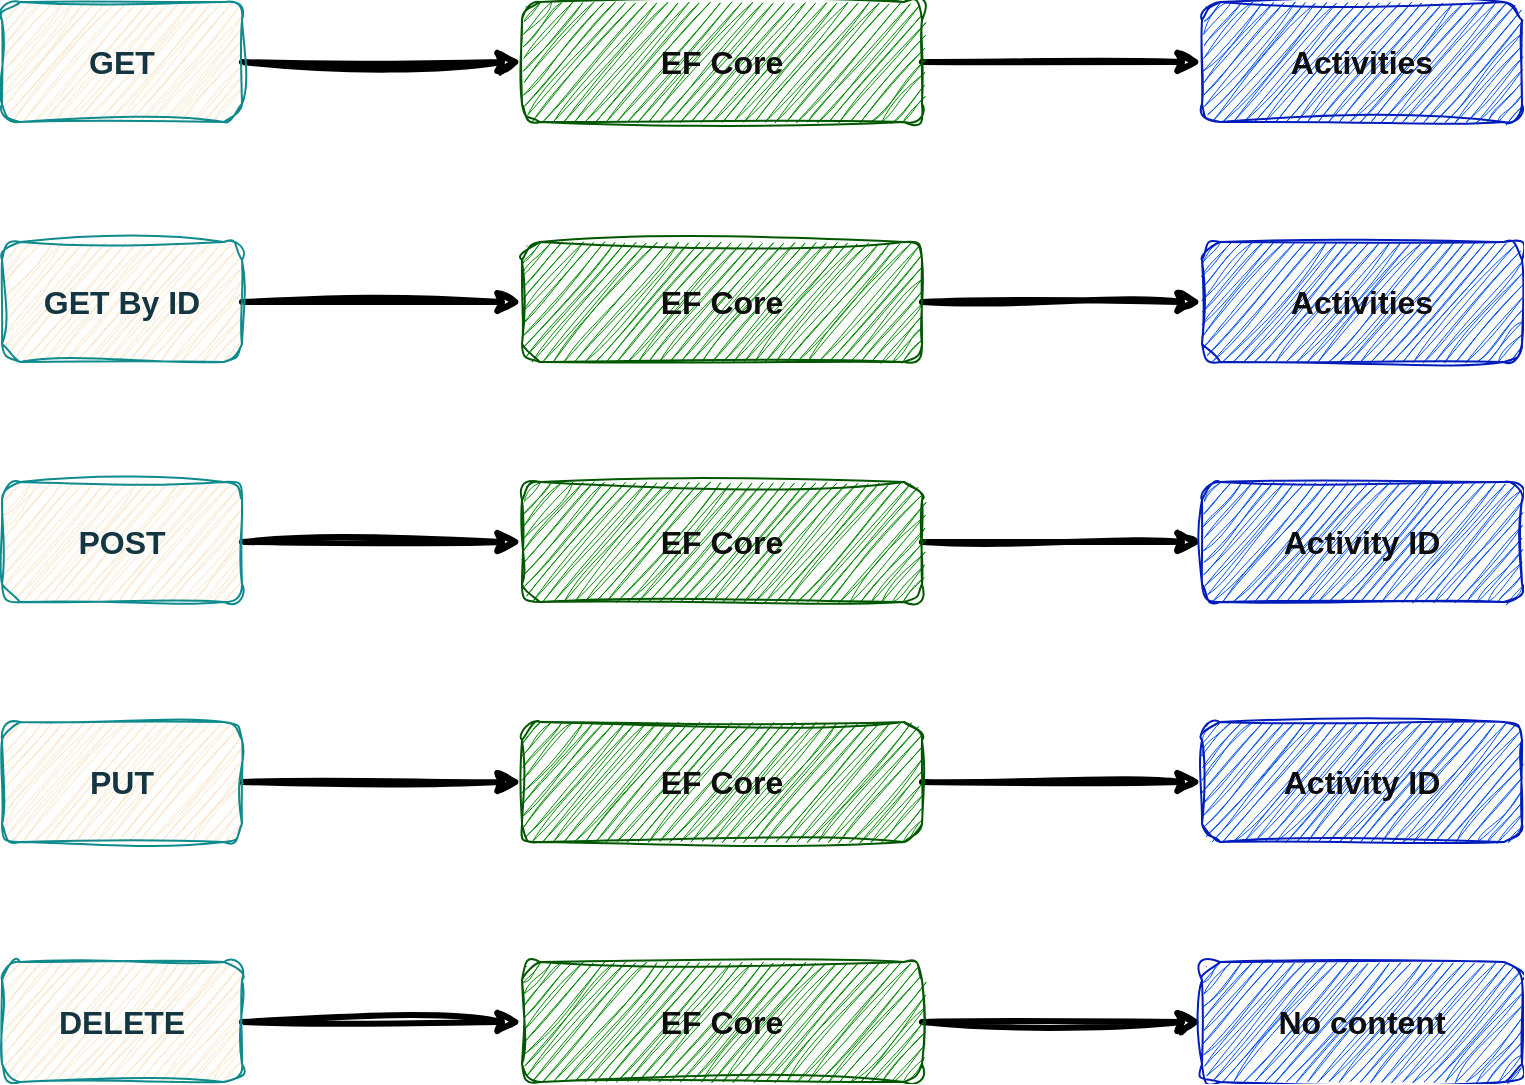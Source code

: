 <mxfile version="24.0.4" type="device" pages="8">
  <diagram name="Vertical Slice Architecture" id="6KKKKZAk7pw4pZNN8Spq">
    <mxGraphModel dx="1434" dy="836" grid="1" gridSize="10" guides="1" tooltips="1" connect="1" arrows="1" fold="1" page="1" pageScale="1" pageWidth="827" pageHeight="1169" background="#ffffff" math="0" shadow="0">
      <root>
        <mxCell id="0" />
        <mxCell id="1" parent="0" />
        <mxCell id="PWbC6GFVs9YUKvNQ46mf-4" style="edgeStyle=orthogonalEdgeStyle;rounded=0;sketch=1;hachureGap=4;jiggle=2;curveFitting=1;orthogonalLoop=1;jettySize=auto;html=1;fontFamily=Architects Daughter;fontSource=https%3A%2F%2Ffonts.googleapis.com%2Fcss%3Ffamily%3DArchitects%2BDaughter;strokeWidth=3;strokeColor=#000000;" parent="1" source="PWbC6GFVs9YUKvNQ46mf-1" target="PWbC6GFVs9YUKvNQ46mf-2" edge="1">
          <mxGeometry relative="1" as="geometry" />
        </mxCell>
        <mxCell id="PWbC6GFVs9YUKvNQ46mf-1" value="GET" style="rounded=1;whiteSpace=wrap;html=1;labelBackgroundColor=none;fillColor=#FAE5C7;strokeColor=#0F8B8D;fontColor=#143642;sketch=1;curveFitting=1;jiggle=2;fontStyle=1;fontSize=16;" parent="1" vertex="1">
          <mxGeometry x="40" y="140" width="120" height="60" as="geometry" />
        </mxCell>
        <mxCell id="PWbC6GFVs9YUKvNQ46mf-5" style="edgeStyle=orthogonalEdgeStyle;rounded=0;sketch=1;hachureGap=4;jiggle=2;curveFitting=1;orthogonalLoop=1;jettySize=auto;html=1;fontFamily=Architects Daughter;fontSource=https%3A%2F%2Ffonts.googleapis.com%2Fcss%3Ffamily%3DArchitects%2BDaughter;strokeWidth=3;strokeColor=#000000;" parent="1" source="PWbC6GFVs9YUKvNQ46mf-2" target="PWbC6GFVs9YUKvNQ46mf-3" edge="1">
          <mxGeometry relative="1" as="geometry" />
        </mxCell>
        <mxCell id="PWbC6GFVs9YUKvNQ46mf-2" value="EF Core" style="rounded=1;whiteSpace=wrap;html=1;labelBackgroundColor=none;fillColor=#008a00;strokeColor=#005700;fontColor=#0D0D0D;sketch=1;curveFitting=1;jiggle=2;fontStyle=1;fontSize=16;" parent="1" vertex="1">
          <mxGeometry x="300" y="140" width="200" height="60" as="geometry" />
        </mxCell>
        <mxCell id="PWbC6GFVs9YUKvNQ46mf-3" value="Activities" style="rounded=1;whiteSpace=wrap;html=1;labelBackgroundColor=none;fillColor=#0050ef;strokeColor=#001DBC;fontColor=#0D0D0D;sketch=1;curveFitting=1;jiggle=2;fontStyle=1;fontSize=16;" parent="1" vertex="1">
          <mxGeometry x="640" y="140" width="160" height="60" as="geometry" />
        </mxCell>
        <mxCell id="PWbC6GFVs9YUKvNQ46mf-6" style="edgeStyle=orthogonalEdgeStyle;rounded=0;sketch=1;hachureGap=4;jiggle=2;curveFitting=1;orthogonalLoop=1;jettySize=auto;html=1;fontFamily=Architects Daughter;fontSource=https%3A%2F%2Ffonts.googleapis.com%2Fcss%3Ffamily%3DArchitects%2BDaughter;strokeWidth=3;strokeColor=#000000;" parent="1" source="PWbC6GFVs9YUKvNQ46mf-7" target="PWbC6GFVs9YUKvNQ46mf-9" edge="1">
          <mxGeometry relative="1" as="geometry" />
        </mxCell>
        <mxCell id="PWbC6GFVs9YUKvNQ46mf-7" value="GET By ID" style="rounded=1;whiteSpace=wrap;html=1;labelBackgroundColor=none;fillColor=#FAE5C7;strokeColor=#0F8B8D;fontColor=#143642;sketch=1;curveFitting=1;jiggle=2;fontStyle=1;fontSize=16;" parent="1" vertex="1">
          <mxGeometry x="40" y="260" width="120" height="60" as="geometry" />
        </mxCell>
        <mxCell id="PWbC6GFVs9YUKvNQ46mf-8" style="edgeStyle=orthogonalEdgeStyle;rounded=0;sketch=1;hachureGap=4;jiggle=2;curveFitting=1;orthogonalLoop=1;jettySize=auto;html=1;fontFamily=Architects Daughter;fontSource=https%3A%2F%2Ffonts.googleapis.com%2Fcss%3Ffamily%3DArchitects%2BDaughter;strokeWidth=3;strokeColor=#000000;" parent="1" source="PWbC6GFVs9YUKvNQ46mf-9" target="PWbC6GFVs9YUKvNQ46mf-10" edge="1">
          <mxGeometry relative="1" as="geometry" />
        </mxCell>
        <mxCell id="PWbC6GFVs9YUKvNQ46mf-9" value="EF Core" style="rounded=1;whiteSpace=wrap;html=1;labelBackgroundColor=none;fillColor=#008a00;strokeColor=#005700;fontColor=#0D0D0D;sketch=1;curveFitting=1;jiggle=2;fontStyle=1;fontSize=16;" parent="1" vertex="1">
          <mxGeometry x="300" y="260" width="200" height="60" as="geometry" />
        </mxCell>
        <mxCell id="PWbC6GFVs9YUKvNQ46mf-10" value="Activities" style="rounded=1;whiteSpace=wrap;html=1;labelBackgroundColor=none;fillColor=#0050ef;strokeColor=#001DBC;fontColor=#0D0D0D;sketch=1;curveFitting=1;jiggle=2;fontStyle=1;fontSize=16;" parent="1" vertex="1">
          <mxGeometry x="640" y="260" width="160" height="60" as="geometry" />
        </mxCell>
        <mxCell id="PWbC6GFVs9YUKvNQ46mf-11" style="edgeStyle=orthogonalEdgeStyle;rounded=0;sketch=1;hachureGap=4;jiggle=2;curveFitting=1;orthogonalLoop=1;jettySize=auto;html=1;fontFamily=Architects Daughter;fontSource=https%3A%2F%2Ffonts.googleapis.com%2Fcss%3Ffamily%3DArchitects%2BDaughter;strokeWidth=3;strokeColor=#000000;" parent="1" source="PWbC6GFVs9YUKvNQ46mf-12" target="PWbC6GFVs9YUKvNQ46mf-14" edge="1">
          <mxGeometry relative="1" as="geometry" />
        </mxCell>
        <mxCell id="PWbC6GFVs9YUKvNQ46mf-12" value="POST" style="rounded=1;whiteSpace=wrap;html=1;labelBackgroundColor=none;fillColor=#FAE5C7;strokeColor=#0F8B8D;fontColor=#143642;sketch=1;curveFitting=1;jiggle=2;fontStyle=1;fontSize=16;" parent="1" vertex="1">
          <mxGeometry x="40" y="380" width="120" height="60" as="geometry" />
        </mxCell>
        <mxCell id="PWbC6GFVs9YUKvNQ46mf-13" style="edgeStyle=orthogonalEdgeStyle;rounded=0;sketch=1;hachureGap=4;jiggle=2;curveFitting=1;orthogonalLoop=1;jettySize=auto;html=1;fontFamily=Architects Daughter;fontSource=https%3A%2F%2Ffonts.googleapis.com%2Fcss%3Ffamily%3DArchitects%2BDaughter;strokeWidth=3;strokeColor=#000000;" parent="1" source="PWbC6GFVs9YUKvNQ46mf-14" target="PWbC6GFVs9YUKvNQ46mf-15" edge="1">
          <mxGeometry relative="1" as="geometry" />
        </mxCell>
        <mxCell id="PWbC6GFVs9YUKvNQ46mf-14" value="EF Core" style="rounded=1;whiteSpace=wrap;html=1;labelBackgroundColor=none;fillColor=#008a00;strokeColor=#005700;fontColor=#0D0D0D;sketch=1;curveFitting=1;jiggle=2;fontStyle=1;fontSize=16;" parent="1" vertex="1">
          <mxGeometry x="300" y="380" width="200" height="60" as="geometry" />
        </mxCell>
        <mxCell id="PWbC6GFVs9YUKvNQ46mf-15" value="Activity ID" style="rounded=1;whiteSpace=wrap;html=1;labelBackgroundColor=none;fillColor=#0050ef;strokeColor=#001DBC;fontColor=#0D0D0D;sketch=1;curveFitting=1;jiggle=2;fontStyle=1;fontSize=16;" parent="1" vertex="1">
          <mxGeometry x="640" y="380" width="160" height="60" as="geometry" />
        </mxCell>
        <mxCell id="PWbC6GFVs9YUKvNQ46mf-16" style="edgeStyle=orthogonalEdgeStyle;rounded=0;sketch=1;hachureGap=4;jiggle=2;curveFitting=1;orthogonalLoop=1;jettySize=auto;html=1;fontFamily=Architects Daughter;fontSource=https%3A%2F%2Ffonts.googleapis.com%2Fcss%3Ffamily%3DArchitects%2BDaughter;strokeWidth=3;strokeColor=#000000;" parent="1" source="PWbC6GFVs9YUKvNQ46mf-17" target="PWbC6GFVs9YUKvNQ46mf-19" edge="1">
          <mxGeometry relative="1" as="geometry" />
        </mxCell>
        <mxCell id="PWbC6GFVs9YUKvNQ46mf-17" value="PUT" style="rounded=1;whiteSpace=wrap;html=1;labelBackgroundColor=none;fillColor=#FAE5C7;strokeColor=#0F8B8D;fontColor=#143642;sketch=1;curveFitting=1;jiggle=2;fontStyle=1;fontSize=16;" parent="1" vertex="1">
          <mxGeometry x="40" y="500" width="120" height="60" as="geometry" />
        </mxCell>
        <mxCell id="PWbC6GFVs9YUKvNQ46mf-18" style="edgeStyle=orthogonalEdgeStyle;rounded=0;sketch=1;hachureGap=4;jiggle=2;curveFitting=1;orthogonalLoop=1;jettySize=auto;html=1;fontFamily=Architects Daughter;fontSource=https%3A%2F%2Ffonts.googleapis.com%2Fcss%3Ffamily%3DArchitects%2BDaughter;strokeWidth=3;strokeColor=#000000;" parent="1" source="PWbC6GFVs9YUKvNQ46mf-19" target="PWbC6GFVs9YUKvNQ46mf-20" edge="1">
          <mxGeometry relative="1" as="geometry" />
        </mxCell>
        <mxCell id="PWbC6GFVs9YUKvNQ46mf-19" value="EF Core" style="rounded=1;whiteSpace=wrap;html=1;labelBackgroundColor=none;fillColor=#008a00;strokeColor=#005700;fontColor=#0D0D0D;sketch=1;curveFitting=1;jiggle=2;fontStyle=1;fontSize=16;" parent="1" vertex="1">
          <mxGeometry x="300" y="500" width="200" height="60" as="geometry" />
        </mxCell>
        <mxCell id="PWbC6GFVs9YUKvNQ46mf-20" value="Activity ID" style="rounded=1;whiteSpace=wrap;html=1;labelBackgroundColor=none;fillColor=#0050ef;strokeColor=#001DBC;fontColor=#0D0D0D;sketch=1;curveFitting=1;jiggle=2;fontStyle=1;fontSize=16;" parent="1" vertex="1">
          <mxGeometry x="640" y="500" width="160" height="60" as="geometry" />
        </mxCell>
        <mxCell id="PWbC6GFVs9YUKvNQ46mf-21" style="edgeStyle=orthogonalEdgeStyle;rounded=0;sketch=1;hachureGap=4;jiggle=2;curveFitting=1;orthogonalLoop=1;jettySize=auto;html=1;fontFamily=Architects Daughter;fontSource=https%3A%2F%2Ffonts.googleapis.com%2Fcss%3Ffamily%3DArchitects%2BDaughter;strokeWidth=3;strokeColor=#000000;" parent="1" source="PWbC6GFVs9YUKvNQ46mf-22" target="PWbC6GFVs9YUKvNQ46mf-24" edge="1">
          <mxGeometry relative="1" as="geometry" />
        </mxCell>
        <mxCell id="PWbC6GFVs9YUKvNQ46mf-22" value="DELETE" style="rounded=1;whiteSpace=wrap;html=1;labelBackgroundColor=none;fillColor=#FAE5C7;strokeColor=#0F8B8D;fontColor=#143642;sketch=1;curveFitting=1;jiggle=2;fontStyle=1;fontSize=16;" parent="1" vertex="1">
          <mxGeometry x="40" y="620" width="120" height="60" as="geometry" />
        </mxCell>
        <mxCell id="PWbC6GFVs9YUKvNQ46mf-23" style="edgeStyle=orthogonalEdgeStyle;rounded=0;sketch=1;hachureGap=4;jiggle=2;curveFitting=1;orthogonalLoop=1;jettySize=auto;html=1;fontFamily=Architects Daughter;fontSource=https%3A%2F%2Ffonts.googleapis.com%2Fcss%3Ffamily%3DArchitects%2BDaughter;strokeWidth=3;strokeColor=#000000;" parent="1" source="PWbC6GFVs9YUKvNQ46mf-24" target="PWbC6GFVs9YUKvNQ46mf-25" edge="1">
          <mxGeometry relative="1" as="geometry" />
        </mxCell>
        <mxCell id="PWbC6GFVs9YUKvNQ46mf-24" value="EF Core" style="rounded=1;whiteSpace=wrap;html=1;labelBackgroundColor=none;fillColor=#008a00;strokeColor=#005700;fontColor=#0D0D0D;sketch=1;curveFitting=1;jiggle=2;fontStyle=1;fontSize=16;" parent="1" vertex="1">
          <mxGeometry x="300" y="620" width="200" height="60" as="geometry" />
        </mxCell>
        <mxCell id="PWbC6GFVs9YUKvNQ46mf-25" value="No content" style="rounded=1;whiteSpace=wrap;html=1;labelBackgroundColor=none;fillColor=#0050ef;strokeColor=#001DBC;fontColor=#0D0D0D;sketch=1;curveFitting=1;jiggle=2;fontStyle=1;fontSize=16;" parent="1" vertex="1">
          <mxGeometry x="640" y="620" width="160" height="60" as="geometry" />
        </mxCell>
      </root>
    </mxGraphModel>
  </diagram>
  <diagram id="XgH6Aj4NYol-GeDoOj6g" name="GitFlow">
    <mxGraphModel dx="1434" dy="836" grid="1" gridSize="10" guides="1" tooltips="1" connect="1" arrows="1" fold="1" page="1" pageScale="1" pageWidth="827" pageHeight="1169" math="0" shadow="0">
      <root>
        <mxCell id="0" />
        <mxCell id="1" parent="0" />
        <mxCell id="vHoBzUih6tfK5VmPXxsg-1" style="edgeStyle=orthogonalEdgeStyle;rounded=0;orthogonalLoop=1;jettySize=auto;html=1;strokeWidth=3;fillColor=#dae8fc;strokeColor=#6c8ebf;" parent="1" source="vHoBzUih6tfK5VmPXxsg-2" target="vHoBzUih6tfK5VmPXxsg-15" edge="1">
          <mxGeometry relative="1" as="geometry">
            <Array as="points">
              <mxPoint x="70" y="320" />
              <mxPoint x="70" y="320" />
            </Array>
          </mxGeometry>
        </mxCell>
        <mxCell id="vHoBzUih6tfK5VmPXxsg-2" value="&lt;div&gt;Main&lt;/div&gt;" style="rounded=1;whiteSpace=wrap;html=1;align=center;fillColor=#dae8fc;strokeColor=#6c8ebf;sketch=1;curveFitting=1;jiggle=2;" parent="1" vertex="1">
          <mxGeometry x="40" y="200" width="240" height="60" as="geometry" />
        </mxCell>
        <mxCell id="vHoBzUih6tfK5VmPXxsg-3" style="edgeStyle=orthogonalEdgeStyle;rounded=0;orthogonalLoop=1;jettySize=auto;html=1;fillColor=#f8cecc;strokeColor=#b85450;strokeWidth=3;" parent="1" edge="1">
          <mxGeometry relative="1" as="geometry">
            <mxPoint x="540" y="260" as="sourcePoint" />
            <mxPoint x="540" y="400" as="targetPoint" />
          </mxGeometry>
        </mxCell>
        <mxCell id="vHoBzUih6tfK5VmPXxsg-4" value="&lt;span style=&quot;font-size: 14px; background-color: rgb(251, 251, 251);&quot;&gt;Cria uma branch&amp;nbsp;&lt;/span&gt;&lt;div style=&quot;font-size: 14px;&quot;&gt;&lt;span style=&quot;font-size: 14px; background-color: rgb(251, 251, 251);&quot;&gt;baseada na develop&lt;/span&gt;&lt;/div&gt;" style="edgeLabel;html=1;align=center;verticalAlign=middle;resizable=0;points=[];fontSize=14;" parent="vHoBzUih6tfK5VmPXxsg-3" vertex="1" connectable="0">
          <mxGeometry x="-0.143" y="2" relative="1" as="geometry">
            <mxPoint as="offset" />
          </mxGeometry>
        </mxCell>
        <mxCell id="vHoBzUih6tfK5VmPXxsg-5" style="edgeStyle=orthogonalEdgeStyle;rounded=0;orthogonalLoop=1;jettySize=auto;html=1;entryX=0;entryY=0.75;entryDx=0;entryDy=0;strokeWidth=3;fillColor=#f8cecc;strokeColor=#b85450;" parent="1" source="vHoBzUih6tfK5VmPXxsg-7" target="vHoBzUih6tfK5VmPXxsg-21" edge="1">
          <mxGeometry relative="1" as="geometry" />
        </mxCell>
        <mxCell id="vHoBzUih6tfK5VmPXxsg-6" value="mesclar merge na&amp;nbsp;&lt;div style=&quot;font-size: 14px;&quot;&gt;merge&amp;nbsp; release&amp;nbsp;&lt;/div&gt;" style="edgeLabel;html=1;align=center;verticalAlign=middle;resizable=0;points=[];fontSize=14;" parent="vHoBzUih6tfK5VmPXxsg-5" vertex="1" connectable="0">
          <mxGeometry x="0.012" y="-1" relative="1" as="geometry">
            <mxPoint as="offset" />
          </mxGeometry>
        </mxCell>
        <mxCell id="vHoBzUih6tfK5VmPXxsg-7" value="&lt;div&gt;Develop&lt;/div&gt;" style="rounded=1;whiteSpace=wrap;html=1;align=center;fillColor=#f8cecc;strokeColor=#b85450;sketch=1;curveFitting=1;jiggle=2;" parent="1" vertex="1">
          <mxGeometry x="520" y="200" width="240" height="60" as="geometry" />
        </mxCell>
        <mxCell id="vHoBzUih6tfK5VmPXxsg-8" style="edgeStyle=orthogonalEdgeStyle;rounded=0;orthogonalLoop=1;jettySize=auto;html=1;entryX=0.083;entryY=0;entryDx=0;entryDy=0;fillColor=#d5e8d4;strokeColor=#82b366;strokeWidth=3;entryPerimeter=0;exitX=0.075;exitY=1.1;exitDx=0;exitDy=0;exitPerimeter=0;" parent="1" source="vHoBzUih6tfK5VmPXxsg-12" target="vHoBzUih6tfK5VmPXxsg-21" edge="1">
          <mxGeometry relative="1" as="geometry" />
        </mxCell>
        <mxCell id="vHoBzUih6tfK5VmPXxsg-9" value="&lt;span style=&quot;font-size: 14px; background-color: rgb(251, 251, 251);&quot;&gt;Cria uma branch&amp;nbsp;&lt;/span&gt;&lt;div style=&quot;font-size: 14px;&quot;&gt;&lt;span style=&quot;font-size: 14px; background-color: rgb(251, 251, 251);&quot;&gt;baseada na release&lt;/span&gt;&lt;/div&gt;" style="edgeLabel;html=1;align=center;verticalAlign=middle;resizable=0;points=[];fontSize=14;" parent="vHoBzUih6tfK5VmPXxsg-8" vertex="1" connectable="0">
          <mxGeometry x="0.014" y="-3" relative="1" as="geometry">
            <mxPoint x="20" y="-30" as="offset" />
          </mxGeometry>
        </mxCell>
        <mxCell id="vHoBzUih6tfK5VmPXxsg-10" style="edgeStyle=orthogonalEdgeStyle;rounded=0;orthogonalLoop=1;jettySize=auto;html=1;entryX=1;entryY=0.25;entryDx=0;entryDy=0;strokeWidth=3;fillColor=#d5e8d4;strokeColor=#82b366;" parent="1" source="vHoBzUih6tfK5VmPXxsg-12" target="vHoBzUih6tfK5VmPXxsg-25" edge="1">
          <mxGeometry relative="1" as="geometry">
            <Array as="points">
              <mxPoint x="1080" y="75" />
            </Array>
          </mxGeometry>
        </mxCell>
        <mxCell id="vHoBzUih6tfK5VmPXxsg-11" value="mesclar merge na merge main" style="edgeLabel;html=1;align=center;verticalAlign=middle;resizable=0;points=[];fontSize=14;" parent="vHoBzUih6tfK5VmPXxsg-10" vertex="1" connectable="0">
          <mxGeometry x="-0.002" y="1" relative="1" as="geometry">
            <mxPoint as="offset" />
          </mxGeometry>
        </mxCell>
        <mxCell id="vHoBzUih6tfK5VmPXxsg-12" value="&lt;div&gt;Release&lt;/div&gt;" style="rounded=1;whiteSpace=wrap;html=1;align=center;fillColor=#d5e8d4;strokeColor=#82b366;sketch=1;curveFitting=1;jiggle=2;" parent="1" vertex="1">
          <mxGeometry x="960" y="200" width="240" height="60" as="geometry" />
        </mxCell>
        <mxCell id="vHoBzUih6tfK5VmPXxsg-13" style="edgeStyle=orthogonalEdgeStyle;rounded=0;orthogonalLoop=1;jettySize=auto;html=1;strokeWidth=3;fillColor=#fff2cc;strokeColor=#d6b656;" parent="1" source="vHoBzUih6tfK5VmPXxsg-15" target="vHoBzUih6tfK5VmPXxsg-18" edge="1">
          <mxGeometry relative="1" as="geometry" />
        </mxCell>
        <mxCell id="vHoBzUih6tfK5VmPXxsg-14" value="mesclar merge na merge develop" style="edgeLabel;html=1;align=center;verticalAlign=middle;resizable=0;points=[];fontSize=14;" parent="vHoBzUih6tfK5VmPXxsg-13" vertex="1" connectable="0">
          <mxGeometry x="-0.3" relative="1" as="geometry">
            <mxPoint x="20" as="offset" />
          </mxGeometry>
        </mxCell>
        <mxCell id="vHoBzUih6tfK5VmPXxsg-15" value="&lt;div&gt;us-001&lt;span style=&quot;color: rgba(0, 0, 0, 0); font-family: monospace; font-size: 0px; text-align: start; text-wrap: nowrap; background-color: initial;&quot;&gt;%3CmxGraphModel%3E%3Croot%3E%3CmxCell%20id%3D%220%22%2F%3E%3CmxCell%20id%3D%221%22%20parent%3D%220%22%2F%3E%3CmxCell%20id%3D%222%22%20value%3D%22%26lt%3Bdiv%26gt%3BMain%26lt%3B%2Fdiv%26gt%3B%22%20style%3D%22rounded%3D1%3BwhiteSpace%3Dwrap%3Bhtml%3D1%3Balign%3Dcenter%3BfillColor%3D%23dae8fc%3BstrokeColor%3D%236c8ebf%3Bsketch%3D1%3BcurveFitting%3D1%3Bjiggle%3D2%3B%22%20vertex%3D%221%22%20parent%3D%221%22%3E%3CmxGeometry%20x%3D%2240%22%20y%3D%22100%22%20width%3D%22240%22%20height%3D%2260%22%20as%3D%22geometry%22%2F%3E%3C%2FmxCell%3E%3C%2Froot%3E%3C%2FmxGraphModel%3E&lt;/span&gt;&lt;span style=&quot;background-color: initial; text-wrap: nowrap; color: rgba(0, 0, 0, 0); font-family: monospace; font-size: 0px; text-align: start;&quot;&gt;%3CmxGraphModel%3E%3Croot%3E%3CmxCell%20id%3D%220%22%2F%3E%3CmxCell%20id%3D%221%22%20parent%3D%220%22%2F%3E%3CmxCell%20id%3D%222%22%20value%3D%22%26lt%3Bdiv%26gt%3BMain%26lt%3B%2Fdiv%26gt%3B%22%20style%3D%22rounded%3D1%3BwhiteSpace%3Dwrap%3Bhtml%3D1%3Balign%3Dcenter%3BfillColor%3D%23dae8fc%3BstrokeColor%3D%236c8ebf%3Bsketch%3D1%3BcurveFitting%3D1%3Bjiggle%3D2%3B%22%20vertex%3D%221%22%20parent%3D%221%22%3E%3CmxGeometry%20x%3D%2240%22%20y%3D%22100%22%20width%3D%22240%22%20height%3D%2260%22%20as%3D%22geometry%22%2F%3E%3C%2FmxCell%3E%3C%2Froot%3E%3C%2FmxGraphModel%3E&lt;/span&gt;&lt;span style=&quot;background-color: initial; text-wrap: nowrap; color: rgba(0, 0, 0, 0); font-family: monospace; font-size: 0px; text-align: start;&quot;&gt;%3CmxGraphModel%3E%3Croot%3E%3CmxCell%20id%3D%220%22%2F%3E%3CmxCell%20id%3D%221%22%20parent%3D%220%22%2F%3E%3CmxCell%20id%3D%222%22%20value%3D%22%26lt%3Bdiv%26gt%3BMain%26lt%3B%2Fdiv%26gt%3B%22%20style%3D%22rounded%3D1%3BwhiteSpace%3Dwrap%3Bhtml%3D1%3Balign%3Dcenter%3BfillColor%3D%23dae8fc%3BstrokeColor%3D%236c8ebf%3Bsketch%3D1%3BcurveFitting%3D1%3Bjiggle%3D2%3B%22%20vertex%3D%221%22%20parent%3D%221%22%3E%3CmxGeometry%20x%3D%2240%22%20y%3D%22100%22%20width%3D%22240%22%20height%3D%2260%22%20as%3D%22geometry%22%2F%3E%3C%2FmxCell%3E%3C%2Froot%3E%3C%2FmxGraphModel%3E&lt;/span&gt;&lt;span style=&quot;background-color: initial; text-wrap: nowrap; color: rgba(0, 0, 0, 0); font-family: monospace; font-size: 0px; text-align: start;&quot;&gt;%3CmxGraphModel%3E%3Croot%3E%3CmxCell%20id%3D%220%22%2F%3E%3CmxCell%20id%3D%221%22%20parent%3D%220%22%2F%3E%3CmxCell%20id%3D%222%22%20value%3D%22%26lt%3Bdiv%26gt%3BMain%26lt%3B%2Fdiv%26gt%3B%22%20style%3D%22rounded%3D1%3BwhiteSpace%3Dwrap%3Bhtml%3D1%3Balign%3Dcenter%3BfillColor%3D%23dae8fc%3BstrokeColor%3D%236c8ebf%3Bsketch%3D1%3BcurveFitting%3D1%3Bjiggle%3D2%3B%22%20vertex%3D%221%22%20parent%3D%221%22%3E%3CmxGeometry%20x%3D%2240%22%20y%3D%22100%22%20width%3D%22240%22%20height%3D%2260%22%20as%3D%22geometry%22%2F%3E%3C%2FmxCell%3E%3C%2Froot%3E%3C%2FmxGraphModel%3E&lt;/span&gt;&lt;/div&gt;" style="rounded=1;whiteSpace=wrap;html=1;align=center;fillColor=#ffe6cc;strokeColor=#d79b00;sketch=1;curveFitting=1;jiggle=2;" parent="1" vertex="1">
          <mxGeometry x="40" y="380" width="240" height="60" as="geometry" />
        </mxCell>
        <mxCell id="vHoBzUih6tfK5VmPXxsg-16" style="edgeStyle=orthogonalEdgeStyle;rounded=0;orthogonalLoop=1;jettySize=auto;html=1;fillColor=#f8cecc;strokeColor=#b85450;strokeWidth=3;" parent="1" source="vHoBzUih6tfK5VmPXxsg-18" target="vHoBzUih6tfK5VmPXxsg-7" edge="1">
          <mxGeometry relative="1" as="geometry" />
        </mxCell>
        <mxCell id="vHoBzUih6tfK5VmPXxsg-17" value="pr para develop" style="edgeLabel;html=1;align=center;verticalAlign=middle;resizable=0;points=[];fontSize=14;" parent="vHoBzUih6tfK5VmPXxsg-16" vertex="1" connectable="0">
          <mxGeometry x="-0.171" y="-2" relative="1" as="geometry">
            <mxPoint x="40" as="offset" />
          </mxGeometry>
        </mxCell>
        <mxCell id="vHoBzUih6tfK5VmPXxsg-18" value="&lt;div&gt;merge-develop/us-001&lt;/div&gt;" style="rounded=1;whiteSpace=wrap;html=1;align=center;fillColor=#f8cecc;strokeColor=#b85450;sketch=1;curveFitting=1;jiggle=2;" parent="1" vertex="1">
          <mxGeometry x="520" y="400" width="240" height="60" as="geometry" />
        </mxCell>
        <mxCell id="vHoBzUih6tfK5VmPXxsg-19" style="edgeStyle=orthogonalEdgeStyle;rounded=0;orthogonalLoop=1;jettySize=auto;html=1;entryX=0.5;entryY=1;entryDx=0;entryDy=0;fillColor=#d5e8d4;strokeColor=#82b366;strokeWidth=3;" parent="1" source="vHoBzUih6tfK5VmPXxsg-21" target="vHoBzUih6tfK5VmPXxsg-12" edge="1">
          <mxGeometry relative="1" as="geometry" />
        </mxCell>
        <mxCell id="vHoBzUih6tfK5VmPXxsg-20" value="pr para release" style="edgeLabel;html=1;align=center;verticalAlign=middle;resizable=0;points=[];fontSize=14;" parent="vHoBzUih6tfK5VmPXxsg-19" vertex="1" connectable="0">
          <mxGeometry x="0.029" y="1" relative="1" as="geometry">
            <mxPoint x="50" as="offset" />
          </mxGeometry>
        </mxCell>
        <mxCell id="vHoBzUih6tfK5VmPXxsg-21" value="&lt;div&gt;merge-release/us-001&lt;/div&gt;" style="rounded=1;whiteSpace=wrap;html=1;align=center;fillColor=#d5e8d4;strokeColor=#82b366;sketch=1;curveFitting=1;jiggle=2;" parent="1" vertex="1">
          <mxGeometry x="960" y="400" width="240" height="60" as="geometry" />
        </mxCell>
        <mxCell id="vHoBzUih6tfK5VmPXxsg-22" style="edgeStyle=orthogonalEdgeStyle;rounded=0;orthogonalLoop=1;jettySize=auto;html=1;entryX=0.5;entryY=0;entryDx=0;entryDy=0;strokeWidth=3;fillColor=#dae8fc;strokeColor=#6c8ebf;" parent="1" source="vHoBzUih6tfK5VmPXxsg-25" target="vHoBzUih6tfK5VmPXxsg-2" edge="1">
          <mxGeometry relative="1" as="geometry" />
        </mxCell>
        <mxCell id="vHoBzUih6tfK5VmPXxsg-23" value="pr para main" style="edgeLabel;html=1;align=center;verticalAlign=middle;resizable=0;points=[];fontSize=14;" parent="vHoBzUih6tfK5VmPXxsg-22" vertex="1" connectable="0">
          <mxGeometry x="-0.144" relative="1" as="geometry">
            <mxPoint as="offset" />
          </mxGeometry>
        </mxCell>
        <mxCell id="vHoBzUih6tfK5VmPXxsg-24" value="Text" style="edgeLabel;html=1;align=center;verticalAlign=middle;resizable=0;points=[];" parent="vHoBzUih6tfK5VmPXxsg-22" vertex="1" connectable="0">
          <mxGeometry x="-0.219" y="1" relative="1" as="geometry">
            <mxPoint as="offset" />
          </mxGeometry>
        </mxCell>
        <mxCell id="vHoBzUih6tfK5VmPXxsg-25" value="merge-main/us-001" style="rounded=1;whiteSpace=wrap;html=1;align=center;fillColor=#dae8fc;strokeColor=#6c8ebf;sketch=1;curveFitting=1;jiggle=2;" parent="1" vertex="1">
          <mxGeometry x="480" y="60" width="240" height="60" as="geometry" />
        </mxCell>
        <mxCell id="vHoBzUih6tfK5VmPXxsg-26" style="edgeStyle=orthogonalEdgeStyle;rounded=0;orthogonalLoop=1;jettySize=auto;html=1;entryX=0.079;entryY=0.967;entryDx=0;entryDy=0;entryPerimeter=0;strokeWidth=3;fillColor=#dae8fc;strokeColor=#6c8ebf;" parent="1" source="vHoBzUih6tfK5VmPXxsg-2" target="vHoBzUih6tfK5VmPXxsg-25" edge="1">
          <mxGeometry relative="1" as="geometry" />
        </mxCell>
        <mxCell id="vHoBzUih6tfK5VmPXxsg-27" value="&lt;span style=&quot;font-size: 14px; background-color: rgb(251, 251, 251);&quot;&gt;Cria uma branch&amp;nbsp;&lt;/span&gt;&lt;div style=&quot;font-size: 14px;&quot;&gt;&lt;span style=&quot;font-size: 14px; background-color: rgb(251, 251, 251);&quot;&gt;baseada na main&lt;/span&gt;&lt;/div&gt;" style="edgeLabel;html=1;align=center;verticalAlign=middle;resizable=0;points=[];fontSize=14;" parent="vHoBzUih6tfK5VmPXxsg-26" vertex="1" connectable="0">
          <mxGeometry x="-0.353" y="-1" relative="1" as="geometry">
            <mxPoint as="offset" />
          </mxGeometry>
        </mxCell>
        <mxCell id="vHoBzUih6tfK5VmPXxsg-28" value="Cria uma branch baseada na main" style="text;html=1;align=center;verticalAlign=middle;resizable=0;points=[];autosize=1;strokeColor=none;fillColor=none;fontSize=14;" parent="1" vertex="1">
          <mxGeometry x="55" y="300" width="240" height="30" as="geometry" />
        </mxCell>
      </root>
    </mxGraphModel>
  </diagram>
  <diagram id="cpLQWzfdkX4hSLlo9C2X" name="User">
    <mxGraphModel dx="1434" dy="836" grid="1" gridSize="10" guides="1" tooltips="1" connect="1" arrows="1" fold="1" page="1" pageScale="1" pageWidth="827" pageHeight="1169" math="0" shadow="0">
      <root>
        <mxCell id="0" />
        <mxCell id="1" parent="0" />
        <mxCell id="UIa0QPu47vBtaGnN8R2V-1" value="&lt;font style=&quot;font-size: 18px;&quot;&gt;Definir&lt;br&gt;Papeis e responsabilidades para os contextos delimitados&lt;/font&gt;" style="rounded=1;whiteSpace=wrap;html=1;sketch=1;curveFitting=1;jiggle=2;" vertex="1" parent="1">
          <mxGeometry x="20" y="17" width="1550" height="60" as="geometry" />
        </mxCell>
        <mxCell id="UIa0QPu47vBtaGnN8R2V-2" value="User" style="ellipse;whiteSpace=wrap;html=1;fillColor=#d5e8d4;strokeColor=#82b366;rounded=1;sketch=1;curveFitting=1;jiggle=2;" vertex="1" parent="1">
          <mxGeometry y="160" width="120" height="80" as="geometry" />
        </mxCell>
        <mxCell id="UIa0QPu47vBtaGnN8R2V-3" value="Criação de usuários" style="whiteSpace=wrap;html=1;aspect=fixed;align=center;fillColor=#d5e8d4;strokeColor=#82b366;rounded=1;sketch=1;curveFitting=1;jiggle=2;" vertex="1" parent="1">
          <mxGeometry y="240" width="120" height="120" as="geometry" />
        </mxCell>
        <mxCell id="UIa0QPu47vBtaGnN8R2V-4" value="Queries" style="swimlane;whiteSpace=wrap;html=1;fillColor=#d5e8d4;strokeColor=#82b366;rounded=1;sketch=1;curveFitting=1;jiggle=2;" vertex="1" parent="1">
          <mxGeometry x="150" y="160" width="200" height="200" as="geometry" />
        </mxCell>
        <mxCell id="UIa0QPu47vBtaGnN8R2V-5" value="GetUserQuery" style="rounded=1;whiteSpace=wrap;html=1;sketch=1;curveFitting=1;jiggle=2;" vertex="1" parent="UIa0QPu47vBtaGnN8R2V-4">
          <mxGeometry x="10" y="40" width="180" height="40" as="geometry" />
        </mxCell>
        <mxCell id="UIa0QPu47vBtaGnN8R2V-6" value="Events" style="swimlane;whiteSpace=wrap;html=1;startSize=23;fillColor=#d5e8d4;strokeColor=#82b366;rounded=1;sketch=1;curveFitting=1;jiggle=2;" vertex="1" parent="1">
          <mxGeometry x="920" y="160" width="200" height="200" as="geometry" />
        </mxCell>
        <mxCell id="UIa0QPu47vBtaGnN8R2V-7" value="GetUserByIdQuery" style="rounded=1;whiteSpace=wrap;html=1;sketch=1;curveFitting=1;jiggle=2;" vertex="1" parent="1">
          <mxGeometry x="160" y="250" width="180" height="40" as="geometry" />
        </mxCell>
        <mxCell id="UIa0QPu47vBtaGnN8R2V-8" value="UserCreatedEvent" style="rounded=1;whiteSpace=wrap;html=1;sketch=1;curveFitting=1;jiggle=2;" vertex="1" parent="1">
          <mxGeometry x="930" y="200" width="180" height="40" as="geometry" />
        </mxCell>
        <mxCell id="UIa0QPu47vBtaGnN8R2V-9" value="UserDeletedEvent" style="rounded=1;whiteSpace=wrap;html=1;sketch=1;curveFitting=1;jiggle=2;" vertex="1" parent="1">
          <mxGeometry x="930" y="250" width="180" height="40" as="geometry" />
        </mxCell>
        <mxCell id="UIa0QPu47vBtaGnN8R2V-10" value="UserUpdatedEvent" style="rounded=1;whiteSpace=wrap;html=1;sketch=1;curveFitting=1;jiggle=2;" vertex="1" parent="1">
          <mxGeometry x="930" y="300" width="180" height="40" as="geometry" />
        </mxCell>
        <mxCell id="UIa0QPu47vBtaGnN8R2V-11" value="Commands" style="swimlane;whiteSpace=wrap;html=1;startSize=23;fillColor=#d5e8d4;strokeColor=#82b366;rounded=1;sketch=1;curveFitting=1;jiggle=2;" vertex="1" parent="1">
          <mxGeometry x="370" y="160" width="250" height="615" as="geometry" />
        </mxCell>
        <mxCell id="UIa0QPu47vBtaGnN8R2V-12" value="Auth" style="swimlane;whiteSpace=wrap;html=1;startSize=23;fillColor=#f5f5f5;strokeColor=#666666;rounded=1;fontColor=#333333;sketch=1;curveFitting=1;jiggle=2;" vertex="1" parent="UIa0QPu47vBtaGnN8R2V-11">
          <mxGeometry x="11" y="40" width="220" height="190" as="geometry" />
        </mxCell>
        <mxCell id="UIa0QPu47vBtaGnN8R2V-13" value="AuthCommand" style="rounded=1;whiteSpace=wrap;html=1;sketch=1;curveFitting=1;jiggle=2;" vertex="1" parent="UIa0QPu47vBtaGnN8R2V-12">
          <mxGeometry x="20" y="32" width="180" height="40" as="geometry" />
        </mxCell>
        <mxCell id="UIa0QPu47vBtaGnN8R2V-14" value="User" style="swimlane;whiteSpace=wrap;html=1;startSize=23;fillColor=#f5f5f5;strokeColor=#666666;rounded=1;fontColor=#333333;sketch=1;curveFitting=1;jiggle=2;" vertex="1" parent="UIa0QPu47vBtaGnN8R2V-12">
          <mxGeometry y="215" width="220" height="335" as="geometry" />
        </mxCell>
        <mxCell id="UIa0QPu47vBtaGnN8R2V-15" value="CreateUserCommand" style="rounded=1;whiteSpace=wrap;html=1;sketch=1;curveFitting=1;jiggle=2;" vertex="1" parent="UIa0QPu47vBtaGnN8R2V-14">
          <mxGeometry x="20" y="30" width="180" height="40" as="geometry" />
        </mxCell>
        <mxCell id="UIa0QPu47vBtaGnN8R2V-16" value="UpdateUserCommand" style="rounded=1;whiteSpace=wrap;html=1;sketch=1;curveFitting=1;jiggle=2;" vertex="1" parent="UIa0QPu47vBtaGnN8R2V-12">
          <mxGeometry x="20" y="295" width="180" height="40" as="geometry" />
        </mxCell>
        <mxCell id="UIa0QPu47vBtaGnN8R2V-17" value="UpdatePasswordUserCommand" style="rounded=1;whiteSpace=wrap;html=1;sketch=1;curveFitting=1;jiggle=2;" vertex="1" parent="UIa0QPu47vBtaGnN8R2V-12">
          <mxGeometry x="20" y="345" width="180" height="40" as="geometry" />
        </mxCell>
        <mxCell id="UIa0QPu47vBtaGnN8R2V-18" value="AuthResetPasswordCommand" style="rounded=1;whiteSpace=wrap;html=1;sketch=1;curveFitting=1;jiggle=2;" vertex="1" parent="UIa0QPu47vBtaGnN8R2V-11">
          <mxGeometry x="31" y="120" width="180" height="40" as="geometry" />
        </mxCell>
        <mxCell id="UIa0QPu47vBtaGnN8R2V-19" value="AuthNewPasswordCommand" style="rounded=1;whiteSpace=wrap;html=1;sketch=1;curveFitting=1;jiggle=2;" vertex="1" parent="UIa0QPu47vBtaGnN8R2V-11">
          <mxGeometry x="31" y="170" width="180" height="40" as="geometry" />
        </mxCell>
        <mxCell id="UIa0QPu47vBtaGnN8R2V-20" value="UpdateEmailUserCommand" style="rounded=1;whiteSpace=wrap;html=1;sketch=1;curveFitting=1;jiggle=2;" vertex="1" parent="1">
          <mxGeometry x="401" y="595" width="180" height="40" as="geometry" />
        </mxCell>
        <mxCell id="UIa0QPu47vBtaGnN8R2V-21" value="UpdateRoleUserCommand" style="rounded=1;whiteSpace=wrap;html=1;sketch=1;curveFitting=1;jiggle=2;" vertex="1" parent="1">
          <mxGeometry x="401" y="645" width="180" height="40" as="geometry" />
        </mxCell>
        <mxCell id="UIa0QPu47vBtaGnN8R2V-22" value="DeleteUserCommand" style="rounded=1;whiteSpace=wrap;html=1;sketch=1;curveFitting=1;jiggle=2;" vertex="1" parent="1">
          <mxGeometry x="401" y="695" width="180" height="40" as="geometry" />
        </mxCell>
        <mxCell id="UIa0QPu47vBtaGnN8R2V-23" style="edgeStyle=orthogonalEdgeStyle;rounded=0;orthogonalLoop=1;jettySize=auto;html=1;entryX=0;entryY=0.5;entryDx=0;entryDy=0;strokeWidth=3;fillColor=#f5f5f5;strokeColor=#666666;sketch=1;curveFitting=1;jiggle=2;" edge="1" parent="1" source="UIa0QPu47vBtaGnN8R2V-15" target="UIa0QPu47vBtaGnN8R2V-8">
          <mxGeometry relative="1" as="geometry" />
        </mxCell>
        <mxCell id="UIa0QPu47vBtaGnN8R2V-24" style="edgeStyle=orthogonalEdgeStyle;rounded=0;orthogonalLoop=1;jettySize=auto;html=1;strokeWidth=3;fillColor=#f5f5f5;strokeColor=#666666;sketch=1;curveFitting=1;jiggle=2;" edge="1" parent="1" source="UIa0QPu47vBtaGnN8R2V-16" target="UIa0QPu47vBtaGnN8R2V-10">
          <mxGeometry relative="1" as="geometry">
            <Array as="points">
              <mxPoint x="950" y="515" />
            </Array>
          </mxGeometry>
        </mxCell>
        <mxCell id="UIa0QPu47vBtaGnN8R2V-25" style="edgeStyle=orthogonalEdgeStyle;rounded=0;orthogonalLoop=1;jettySize=auto;html=1;strokeWidth=3;fillColor=#f5f5f5;strokeColor=#666666;sketch=1;curveFitting=1;jiggle=2;" edge="1" parent="1" source="UIa0QPu47vBtaGnN8R2V-17" target="UIa0QPu47vBtaGnN8R2V-10">
          <mxGeometry relative="1" as="geometry">
            <Array as="points">
              <mxPoint x="1000" y="565" />
            </Array>
          </mxGeometry>
        </mxCell>
        <mxCell id="UIa0QPu47vBtaGnN8R2V-26" style="edgeStyle=orthogonalEdgeStyle;rounded=0;orthogonalLoop=1;jettySize=auto;html=1;entryX=0.711;entryY=1.075;entryDx=0;entryDy=0;entryPerimeter=0;strokeWidth=3;fillColor=#f5f5f5;strokeColor=#666666;sketch=1;curveFitting=1;jiggle=2;" edge="1" parent="1" source="UIa0QPu47vBtaGnN8R2V-20" target="UIa0QPu47vBtaGnN8R2V-10">
          <mxGeometry relative="1" as="geometry" />
        </mxCell>
        <mxCell id="UIa0QPu47vBtaGnN8R2V-27" style="edgeStyle=orthogonalEdgeStyle;rounded=0;orthogonalLoop=1;jettySize=auto;html=1;entryX=0.95;entryY=0.95;entryDx=0;entryDy=0;entryPerimeter=0;strokeWidth=3;fillColor=#f5f5f5;strokeColor=#666666;sketch=1;curveFitting=1;jiggle=2;" edge="1" parent="1" source="UIa0QPu47vBtaGnN8R2V-21" target="UIa0QPu47vBtaGnN8R2V-10">
          <mxGeometry relative="1" as="geometry" />
        </mxCell>
        <mxCell id="UIa0QPu47vBtaGnN8R2V-28" style="edgeStyle=orthogonalEdgeStyle;rounded=0;orthogonalLoop=1;jettySize=auto;html=1;fillColor=#f8cecc;strokeColor=#b85450;strokeWidth=3;sketch=1;curveFitting=1;jiggle=2;" edge="1" parent="1" source="UIa0QPu47vBtaGnN8R2V-22" target="UIa0QPu47vBtaGnN8R2V-9">
          <mxGeometry relative="1" as="geometry">
            <Array as="points">
              <mxPoint x="1200" y="715" />
              <mxPoint x="1200" y="270" />
            </Array>
          </mxGeometry>
        </mxCell>
        <mxCell id="UIa0QPu47vBtaGnN8R2V-29" value="Events" style="swimlane;whiteSpace=wrap;html=1;startSize=23;fillColor=#d5e8d4;strokeColor=#82b366;rounded=1;sketch=1;curveFitting=1;jiggle=2;" vertex="1" parent="1">
          <mxGeometry x="1320" y="160" width="200" height="160" as="geometry" />
        </mxCell>
        <mxCell id="UIa0QPu47vBtaGnN8R2V-30" value="AuthEvent" style="rounded=1;whiteSpace=wrap;html=1;sketch=1;curveFitting=1;jiggle=2;" vertex="1" parent="UIa0QPu47vBtaGnN8R2V-29">
          <mxGeometry x="10" y="40" width="180" height="40" as="geometry" />
        </mxCell>
        <mxCell id="UIa0QPu47vBtaGnN8R2V-31" style="edgeStyle=orthogonalEdgeStyle;rounded=0;orthogonalLoop=1;jettySize=auto;html=1;entryX=0;entryY=0.5;entryDx=0;entryDy=0;fillColor=#f5f5f5;strokeColor=#666666;strokeWidth=3;sketch=1;curveFitting=1;jiggle=2;" edge="1" parent="1" source="UIa0QPu47vBtaGnN8R2V-13" target="UIa0QPu47vBtaGnN8R2V-30">
          <mxGeometry relative="1" as="geometry">
            <Array as="points">
              <mxPoint x="640" y="252" />
              <mxPoint x="640" y="100" />
              <mxPoint x="1300" y="100" />
              <mxPoint x="1300" y="220" />
            </Array>
          </mxGeometry>
        </mxCell>
        <mxCell id="UIa0QPu47vBtaGnN8R2V-32" value="AuthResetEvent" style="rounded=1;whiteSpace=wrap;html=1;sketch=1;curveFitting=1;jiggle=2;" vertex="1" parent="1">
          <mxGeometry x="1330" y="250" width="180" height="40" as="geometry" />
        </mxCell>
        <mxCell id="UIa0QPu47vBtaGnN8R2V-33" style="edgeStyle=orthogonalEdgeStyle;rounded=0;orthogonalLoop=1;jettySize=auto;html=1;strokeWidth=3;fillColor=#f5f5f5;strokeColor=#666666;sketch=1;curveFitting=1;jiggle=2;" edge="1" parent="1" source="UIa0QPu47vBtaGnN8R2V-18" target="UIa0QPu47vBtaGnN8R2V-32">
          <mxGeometry relative="1" as="geometry">
            <Array as="points">
              <mxPoint x="670" y="300" />
              <mxPoint x="670" y="120" />
              <mxPoint x="1280" y="120" />
              <mxPoint x="1280" y="270" />
            </Array>
          </mxGeometry>
        </mxCell>
        <mxCell id="UIa0QPu47vBtaGnN8R2V-34" value="User" style="ellipse;whiteSpace=wrap;html=1;fillColor=#dae8fc;strokeColor=#6c8ebf;rounded=1;sketch=1;curveFitting=1;jiggle=2;" vertex="1" parent="1">
          <mxGeometry x="20" y="809" width="120" height="80" as="geometry" />
        </mxCell>
        <mxCell id="UIa0QPu47vBtaGnN8R2V-35" style="edgeStyle=orthogonalEdgeStyle;rounded=0;orthogonalLoop=1;jettySize=auto;html=1;entryX=0;entryY=0.5;entryDx=0;entryDy=0;strokeWidth=3;fillColor=#dae8fc;strokeColor=#6c8ebf;sketch=1;curveFitting=1;jiggle=2;" edge="1" parent="1" source="UIa0QPu47vBtaGnN8R2V-36" target="UIa0QPu47vBtaGnN8R2V-37">
          <mxGeometry relative="1" as="geometry">
            <Array as="points">
              <mxPoint x="245" y="940" />
              <mxPoint x="245" y="910" />
            </Array>
          </mxGeometry>
        </mxCell>
        <mxCell id="UIa0QPu47vBtaGnN8R2V-36" value="User Aggregate&lt;ul&gt;&lt;li&gt;FirstName&lt;/li&gt;&lt;li&gt;LastName&lt;/li&gt;&lt;li&gt;Gender&lt;/li&gt;&lt;li&gt;Notification&lt;/li&gt;&lt;li&gt;RoleUserAuth&lt;br&gt;&lt;/li&gt;&lt;li&gt;Password&lt;br&gt;&lt;/li&gt;&lt;li&gt;DateOfBirth&lt;br&gt;&lt;/li&gt;&lt;/ul&gt;" style="rounded=1;whiteSpace=wrap;html=1;align=left;fillColor=#dae8fc;strokeColor=#6c8ebf;sketch=1;curveFitting=1;jiggle=2;" vertex="1" parent="1">
          <mxGeometry y="889" width="170" height="180" as="geometry" />
        </mxCell>
        <mxCell id="UIa0QPu47vBtaGnN8R2V-37" value="Email ValueObject&lt;br&gt;&lt;ul&gt;&lt;li&gt;Address&lt;br&gt;&lt;/li&gt;&lt;/ul&gt;" style="rounded=1;whiteSpace=wrap;html=1;align=left;fillColor=#dae8fc;strokeColor=#6c8ebf;sketch=1;curveFitting=1;jiggle=2;" vertex="1" parent="1">
          <mxGeometry x="320" y="880" width="200" height="60" as="geometry" />
        </mxCell>
        <mxCell id="UIa0QPu47vBtaGnN8R2V-38" value="PhoneNumber ValueObject&lt;br&gt;&lt;ul&gt;&lt;li&gt;Phone&lt;br&gt;&lt;/li&gt;&lt;/ul&gt;" style="rounded=1;whiteSpace=wrap;html=1;align=left;fillColor=#dae8fc;strokeColor=#6c8ebf;sketch=1;curveFitting=1;jiggle=2;" vertex="1" parent="1">
          <mxGeometry x="320" y="990" width="200" height="90" as="geometry" />
        </mxCell>
        <mxCell id="UIa0QPu47vBtaGnN8R2V-39" style="edgeStyle=orthogonalEdgeStyle;rounded=0;orthogonalLoop=1;jettySize=auto;html=1;entryX=0.01;entryY=0.589;entryDx=0;entryDy=0;entryPerimeter=0;strokeWidth=3;fillColor=#dae8fc;strokeColor=#6c8ebf;sketch=1;curveFitting=1;jiggle=2;" edge="1" parent="1" source="UIa0QPu47vBtaGnN8R2V-36" target="UIa0QPu47vBtaGnN8R2V-38">
          <mxGeometry relative="1" as="geometry">
            <Array as="points">
              <mxPoint x="245" y="1010" />
              <mxPoint x="245" y="1043" />
            </Array>
          </mxGeometry>
        </mxCell>
        <mxCell id="UIa0QPu47vBtaGnN8R2V-40" style="edgeStyle=orthogonalEdgeStyle;rounded=0;orthogonalLoop=1;jettySize=auto;html=1;entryX=1;entryY=0.75;entryDx=0;entryDy=0;fillColor=#dae8fc;strokeColor=#6c8ebf;strokeWidth=2;sketch=1;curveFitting=1;jiggle=2;" edge="1" parent="1" source="UIa0QPu47vBtaGnN8R2V-41" target="UIa0QPu47vBtaGnN8R2V-54">
          <mxGeometry relative="1" as="geometry">
            <Array as="points">
              <mxPoint x="580" y="1285" />
              <mxPoint x="580" y="1285" />
            </Array>
          </mxGeometry>
        </mxCell>
        <mxCell id="UIa0QPu47vBtaGnN8R2V-41" value="SQL DataBase - SQL Server" style="shape=cylinder3;whiteSpace=wrap;html=1;boundedLbl=1;backgroundOutline=1;size=15;sketch=1;curveFitting=1;jiggle=2;fillColor=#f5f5f5;fontColor=#333333;strokeColor=#666666;" vertex="1" parent="1">
          <mxGeometry x="650" y="1170" width="150" height="130" as="geometry" />
        </mxCell>
        <mxCell id="UIa0QPu47vBtaGnN8R2V-42" style="edgeStyle=orthogonalEdgeStyle;rounded=0;orthogonalLoop=1;jettySize=auto;html=1;entryX=1;entryY=0.5;entryDx=0;entryDy=0;sketch=1;curveFitting=1;jiggle=2;fillColor=#dae8fc;strokeColor=#6c8ebf;strokeWidth=2;" edge="1" parent="1" source="UIa0QPu47vBtaGnN8R2V-43" target="UIa0QPu47vBtaGnN8R2V-49">
          <mxGeometry relative="1" as="geometry">
            <Array as="points">
              <mxPoint x="580" y="1480" />
              <mxPoint x="580" y="1480" />
            </Array>
          </mxGeometry>
        </mxCell>
        <mxCell id="UIa0QPu47vBtaGnN8R2V-43" value="Cache Redis" style="shape=cylinder3;whiteSpace=wrap;html=1;boundedLbl=1;backgroundOutline=1;size=15;sketch=1;curveFitting=1;jiggle=2;fillColor=#f5f5f5;fontColor=#333333;strokeColor=#666666;" vertex="1" parent="1">
          <mxGeometry x="640" y="1410" width="115" height="100" as="geometry" />
        </mxCell>
        <mxCell id="UIa0QPu47vBtaGnN8R2V-44" style="edgeStyle=orthogonalEdgeStyle;rounded=0;orthogonalLoop=1;jettySize=auto;html=1;entryX=0;entryY=0.25;entryDx=0;entryDy=0;fillColor=#e1d5e7;strokeColor=#9673a6;sketch=1;curveFitting=1;jiggle=2;strokeWidth=2;" edge="1" parent="1" source="UIa0QPu47vBtaGnN8R2V-45" target="UIa0QPu47vBtaGnN8R2V-54">
          <mxGeometry relative="1" as="geometry" />
        </mxCell>
        <mxCell id="UIa0QPu47vBtaGnN8R2V-45" value="User" style="shape=umlActor;verticalLabelPosition=bottom;verticalAlign=top;html=1;outlineConnect=0;fillColor=#f8cecc;strokeColor=#b85450;sketch=1;curveFitting=1;jiggle=2;" vertex="1" parent="1">
          <mxGeometry x="20" y="1230" width="30" height="60" as="geometry" />
        </mxCell>
        <mxCell id="UIa0QPu47vBtaGnN8R2V-46" style="edgeStyle=orthogonalEdgeStyle;rounded=0;orthogonalLoop=1;jettySize=auto;html=1;entryX=0.017;entryY=0.133;entryDx=0;entryDy=0;entryPerimeter=0;strokeWidth=2;fillColor=#e1d5e7;strokeColor=#9673a6;sketch=1;curveFitting=1;jiggle=2;" edge="1" parent="1" source="UIa0QPu47vBtaGnN8R2V-47" target="UIa0QPu47vBtaGnN8R2V-49">
          <mxGeometry relative="1" as="geometry" />
        </mxCell>
        <mxCell id="UIa0QPu47vBtaGnN8R2V-47" value="User" style="shape=umlActor;verticalLabelPosition=bottom;verticalAlign=top;html=1;outlineConnect=0;fillColor=#f8cecc;strokeColor=#b85450;sketch=1;curveFitting=1;jiggle=2;" vertex="1" parent="1">
          <mxGeometry x="20" y="1430" width="30" height="60" as="geometry" />
        </mxCell>
        <mxCell id="UIa0QPu47vBtaGnN8R2V-48" style="edgeStyle=orthogonalEdgeStyle;rounded=0;orthogonalLoop=1;jettySize=auto;html=1;fillColor=#e1d5e7;strokeColor=#9673a6;strokeWidth=2;sketch=1;curveFitting=1;jiggle=2;" edge="1" parent="1" source="UIa0QPu47vBtaGnN8R2V-49" target="UIa0QPu47vBtaGnN8R2V-43">
          <mxGeometry relative="1" as="geometry">
            <Array as="points">
              <mxPoint x="470" y="1460" />
              <mxPoint x="470" y="1460" />
            </Array>
          </mxGeometry>
        </mxCell>
        <mxCell id="UIa0QPu47vBtaGnN8R2V-49" value="Query&amp;nbsp;Handler" style="rounded=0;whiteSpace=wrap;html=1;fillColor=#fff2cc;strokeColor=#d6b656;sketch=1;curveFitting=1;jiggle=2;" vertex="1" parent="1">
          <mxGeometry x="290" y="1450" width="120" height="60" as="geometry" />
        </mxCell>
        <mxCell id="UIa0QPu47vBtaGnN8R2V-50" style="edgeStyle=orthogonalEdgeStyle;rounded=0;orthogonalLoop=1;jettySize=auto;html=1;entryX=1;entryY=1;entryDx=0;entryDy=0;entryPerimeter=0;fillColor=#dae8fc;strokeColor=#6c8ebf;strokeWidth=2;sketch=1;curveFitting=1;jiggle=2;" edge="1" parent="1" source="UIa0QPu47vBtaGnN8R2V-49" target="UIa0QPu47vBtaGnN8R2V-47">
          <mxGeometry relative="1" as="geometry">
            <Array as="points">
              <mxPoint x="170" y="1480" />
              <mxPoint x="170" y="1490" />
            </Array>
          </mxGeometry>
        </mxCell>
        <mxCell id="UIa0QPu47vBtaGnN8R2V-51" value="GET" style="text;html=1;align=center;verticalAlign=middle;resizable=0;points=[];autosize=1;strokeColor=none;fillColor=none;sketch=1;curveFitting=1;jiggle=2;" vertex="1" parent="1">
          <mxGeometry x="105" y="1428" width="50" height="30" as="geometry" />
        </mxCell>
        <mxCell id="UIa0QPu47vBtaGnN8R2V-52" style="edgeStyle=orthogonalEdgeStyle;rounded=0;orthogonalLoop=1;jettySize=auto;html=1;entryX=0.06;entryY=0.954;entryDx=0;entryDy=0;entryPerimeter=0;fillColor=#e1d5e7;strokeColor=#9673a6;strokeWidth=2;sketch=1;curveFitting=1;jiggle=2;" edge="1" parent="1" source="UIa0QPu47vBtaGnN8R2V-49" target="UIa0QPu47vBtaGnN8R2V-41">
          <mxGeometry relative="1" as="geometry">
            <Array as="points">
              <mxPoint x="350" y="1420" />
              <mxPoint x="580" y="1420" />
              <mxPoint x="580" y="1310" />
              <mxPoint x="659" y="1310" />
            </Array>
          </mxGeometry>
        </mxCell>
        <mxCell id="UIa0QPu47vBtaGnN8R2V-53" style="edgeStyle=orthogonalEdgeStyle;rounded=0;orthogonalLoop=1;jettySize=auto;html=1;fillColor=#dae8fc;strokeColor=#6c8ebf;strokeWidth=2;sketch=1;curveFitting=1;jiggle=2;" edge="1" parent="1" source="UIa0QPu47vBtaGnN8R2V-54" target="UIa0QPu47vBtaGnN8R2V-45">
          <mxGeometry relative="1" as="geometry">
            <Array as="points">
              <mxPoint x="165" y="1270" />
              <mxPoint x="165" y="1280" />
            </Array>
          </mxGeometry>
        </mxCell>
        <mxCell id="UIa0QPu47vBtaGnN8R2V-54" value="Command" style="rounded=0;whiteSpace=wrap;html=1;fillColor=#d5e8d4;strokeColor=#82b366;sketch=1;curveFitting=1;jiggle=2;" vertex="1" parent="1">
          <mxGeometry x="280" y="1240" width="120" height="60" as="geometry" />
        </mxCell>
        <mxCell id="UIa0QPu47vBtaGnN8R2V-55" style="edgeStyle=orthogonalEdgeStyle;rounded=0;orthogonalLoop=1;jettySize=auto;html=1;entryX=0.007;entryY=0.215;entryDx=0;entryDy=0;entryPerimeter=0;fillColor=#e1d5e7;strokeColor=#9673a6;sketch=1;curveFitting=1;jiggle=2;strokeWidth=2;" edge="1" parent="1" source="UIa0QPu47vBtaGnN8R2V-54" target="UIa0QPu47vBtaGnN8R2V-41">
          <mxGeometry relative="1" as="geometry" />
        </mxCell>
        <mxCell id="UIa0QPu47vBtaGnN8R2V-56" style="edgeStyle=orthogonalEdgeStyle;rounded=0;orthogonalLoop=1;jettySize=auto;html=1;entryX=0.217;entryY=0.05;entryDx=0;entryDy=0;entryPerimeter=0;fillColor=#d5e8d4;strokeColor=#82b366;sketch=1;curveFitting=1;jiggle=2;strokeWidth=2;" edge="1" parent="1" source="UIa0QPu47vBtaGnN8R2V-54" target="UIa0QPu47vBtaGnN8R2V-43">
          <mxGeometry relative="1" as="geometry">
            <Array as="points">
              <mxPoint x="340" y="1340" />
              <mxPoint x="665" y="1340" />
            </Array>
          </mxGeometry>
        </mxCell>
        <mxCell id="UIa0QPu47vBtaGnN8R2V-57" value="POST / PUT / DELETE" style="text;html=1;align=center;verticalAlign=middle;resizable=0;points=[];autosize=1;strokeColor=none;fillColor=none;sketch=1;curveFitting=1;jiggle=2;" vertex="1" parent="1">
          <mxGeometry x="85" y="1208" width="150" height="30" as="geometry" />
        </mxCell>
      </root>
    </mxGraphModel>
  </diagram>
  <diagram id="slt9d-Qci6DvY567qZpB" name="Person">
    <mxGraphModel dx="1434" dy="836" grid="1" gridSize="10" guides="1" tooltips="1" connect="1" arrows="1" fold="1" page="1" pageScale="1" pageWidth="827" pageHeight="1169" math="0" shadow="0">
      <root>
        <mxCell id="0" />
        <mxCell id="1" parent="0" />
        <mxCell id="VEprOOWBBuGNMUdgeFMS-1" value="Person" style="ellipse;whiteSpace=wrap;html=1;fillColor=#dae8fc;strokeColor=#6c8ebf;rounded=1;" vertex="1" parent="1">
          <mxGeometry y="120" width="120" height="80" as="geometry" />
        </mxCell>
        <mxCell id="VEprOOWBBuGNMUdgeFMS-2" value="Dados pessoais" style="whiteSpace=wrap;html=1;aspect=fixed;align=center;fillColor=#dae8fc;strokeColor=#6c8ebf;rounded=1;" vertex="1" parent="1">
          <mxGeometry y="200" width="120" height="120" as="geometry" />
        </mxCell>
        <mxCell id="VEprOOWBBuGNMUdgeFMS-3" value="Queries" style="swimlane;whiteSpace=wrap;html=1;fillColor=#dae8fc;strokeColor=#6c8ebf;rounded=1;" vertex="1" parent="1">
          <mxGeometry x="150" y="120" width="200" height="200" as="geometry" />
        </mxCell>
        <mxCell id="VEprOOWBBuGNMUdgeFMS-4" value="Events" style="swimlane;whiteSpace=wrap;html=1;startSize=23;fillColor=#dae8fc;strokeColor=#6c8ebf;rounded=1;" vertex="1" parent="1">
          <mxGeometry x="960" y="120" width="200" height="200" as="geometry" />
        </mxCell>
        <mxCell id="VEprOOWBBuGNMUdgeFMS-5" value="CreatePersonCommandEvent" style="rounded=1;whiteSpace=wrap;html=1;" vertex="1" parent="VEprOOWBBuGNMUdgeFMS-4">
          <mxGeometry x="10" y="40" width="180" height="40" as="geometry" />
        </mxCell>
        <mxCell id="VEprOOWBBuGNMUdgeFMS-6" value="UpdatePersonCommandEvent" style="rounded=1;whiteSpace=wrap;html=1;" vertex="1" parent="VEprOOWBBuGNMUdgeFMS-4">
          <mxGeometry x="10" y="90" width="180" height="40" as="geometry" />
        </mxCell>
        <mxCell id="VEprOOWBBuGNMUdgeFMS-7" value="&lt;font style=&quot;font-size: 18px;&quot;&gt;Definir&lt;br&gt;Papeis e responsabilidades para os contextos delimitados&lt;/font&gt;" style="rounded=1;whiteSpace=wrap;html=1;" vertex="1" parent="1">
          <mxGeometry x="20" y="17" width="1180" height="60" as="geometry" />
        </mxCell>
        <mxCell id="VEprOOWBBuGNMUdgeFMS-8" value="Person" style="ellipse;whiteSpace=wrap;html=1;fillColor=#dae8fc;strokeColor=#6c8ebf;rounded=1;" vertex="1" parent="1">
          <mxGeometry x="20" y="719" width="120" height="80" as="geometry" />
        </mxCell>
        <mxCell id="VEprOOWBBuGNMUdgeFMS-9" style="edgeStyle=orthogonalEdgeStyle;rounded=0;orthogonalLoop=1;jettySize=auto;html=1;strokeWidth=3;fillColor=#dae8fc;strokeColor=#6c8ebf;" edge="1" parent="1" source="VEprOOWBBuGNMUdgeFMS-13" target="VEprOOWBBuGNMUdgeFMS-17">
          <mxGeometry relative="1" as="geometry" />
        </mxCell>
        <mxCell id="VEprOOWBBuGNMUdgeFMS-10" style="edgeStyle=orthogonalEdgeStyle;rounded=0;orthogonalLoop=1;jettySize=auto;html=1;entryX=0;entryY=0.5;entryDx=0;entryDy=0;strokeWidth=3;fillColor=#dae8fc;strokeColor=#6c8ebf;" edge="1" parent="1" source="VEprOOWBBuGNMUdgeFMS-13" target="VEprOOWBBuGNMUdgeFMS-14">
          <mxGeometry relative="1" as="geometry">
            <Array as="points">
              <mxPoint x="246" y="920" />
              <mxPoint x="246" y="1097" />
            </Array>
          </mxGeometry>
        </mxCell>
        <mxCell id="VEprOOWBBuGNMUdgeFMS-11" style="edgeStyle=orthogonalEdgeStyle;rounded=0;orthogonalLoop=1;jettySize=auto;html=1;entryX=0;entryY=0.5;entryDx=0;entryDy=0;strokeWidth=3;fillColor=#dae8fc;strokeColor=#6c8ebf;" edge="1" parent="1" source="VEprOOWBBuGNMUdgeFMS-13" target="VEprOOWBBuGNMUdgeFMS-40">
          <mxGeometry relative="1" as="geometry">
            <Array as="points">
              <mxPoint x="150" y="1130" />
              <mxPoint x="245" y="1130" />
              <mxPoint x="245" y="1190" />
            </Array>
          </mxGeometry>
        </mxCell>
        <mxCell id="VEprOOWBBuGNMUdgeFMS-12" style="edgeStyle=orthogonalEdgeStyle;rounded=0;orthogonalLoop=1;jettySize=auto;html=1;entryX=0;entryY=0.5;entryDx=0;entryDy=0;strokeWidth=3;fillColor=#dae8fc;strokeColor=#6c8ebf;" edge="1" parent="1" source="VEprOOWBBuGNMUdgeFMS-13" target="VEprOOWBBuGNMUdgeFMS-41">
          <mxGeometry relative="1" as="geometry">
            <Array as="points">
              <mxPoint x="85" y="1170" />
              <mxPoint x="230" y="1170" />
              <mxPoint x="230" y="1315" />
            </Array>
          </mxGeometry>
        </mxCell>
        <mxCell id="VEprOOWBBuGNMUdgeFMS-13" value="Person Aggregate&lt;ul&gt;&lt;li&gt;CPF&lt;/li&gt;&lt;li&gt;FirstName&lt;/li&gt;&lt;li&gt;LastName&lt;/li&gt;&lt;li&gt;Address&lt;/li&gt;&lt;li&gt;Phone&lt;/li&gt;&lt;li&gt;Gender&lt;/li&gt;&lt;li&gt;Email&lt;/li&gt;&lt;/ul&gt;" style="rounded=1;whiteSpace=wrap;html=1;align=left;fillColor=#dae8fc;strokeColor=#6c8ebf;" vertex="1" parent="1">
          <mxGeometry y="799" width="170" height="180" as="geometry" />
        </mxCell>
        <mxCell id="VEprOOWBBuGNMUdgeFMS-14" value="CPF Objeto Valor&lt;br&gt;&lt;ul&gt;&lt;li&gt;Numero&lt;/li&gt;&lt;/ul&gt;" style="rounded=1;whiteSpace=wrap;html=1;align=left;fillColor=#dae8fc;strokeColor=#6c8ebf;" vertex="1" parent="1">
          <mxGeometry x="322" y="1067" width="200" height="60" as="geometry" />
        </mxCell>
        <mxCell id="VEprOOWBBuGNMUdgeFMS-15" style="edgeStyle=orthogonalEdgeStyle;rounded=0;orthogonalLoop=1;jettySize=auto;html=1;strokeWidth=3;fillColor=#dae8fc;strokeColor=#6c8ebf;" edge="1" parent="1" source="VEprOOWBBuGNMUdgeFMS-17" target="VEprOOWBBuGNMUdgeFMS-18">
          <mxGeometry relative="1" as="geometry" />
        </mxCell>
        <mxCell id="VEprOOWBBuGNMUdgeFMS-16" style="edgeStyle=orthogonalEdgeStyle;rounded=0;orthogonalLoop=1;jettySize=auto;html=1;strokeWidth=3;fillColor=#dae8fc;strokeColor=#6c8ebf;" edge="1" parent="1" source="VEprOOWBBuGNMUdgeFMS-17" target="VEprOOWBBuGNMUdgeFMS-19">
          <mxGeometry relative="1" as="geometry">
            <Array as="points">
              <mxPoint x="730" y="890" />
              <mxPoint x="730" y="960" />
            </Array>
          </mxGeometry>
        </mxCell>
        <mxCell id="VEprOOWBBuGNMUdgeFMS-17" value="Address ValueObject&lt;br&gt;&lt;ul&gt;&lt;li&gt;CEP&lt;/li&gt;&lt;li&gt;State&lt;/li&gt;&lt;li&gt;City&lt;/li&gt;&lt;li&gt;Neighborhood&lt;/li&gt;&lt;li&gt;Street&lt;/li&gt;&lt;li&gt;Number&lt;/li&gt;&lt;li&gt;Complement&lt;/li&gt;&lt;li&gt;Geolocation&lt;/li&gt;&lt;/ul&gt;" style="rounded=1;whiteSpace=wrap;html=1;align=left;fillColor=#dae8fc;strokeColor=#6c8ebf;" vertex="1" parent="1">
          <mxGeometry x="430" y="760" width="200" height="210" as="geometry" />
        </mxCell>
        <mxCell id="VEprOOWBBuGNMUdgeFMS-18" value="CEP Objeto Valor&lt;br&gt;&lt;ul&gt;&lt;li&gt;Number&lt;/li&gt;&lt;/ul&gt;" style="rounded=1;whiteSpace=wrap;html=1;align=left;fillColor=#dae8fc;strokeColor=#6c8ebf;" vertex="1" parent="1">
          <mxGeometry x="830" y="780" width="180" height="60" as="geometry" />
        </mxCell>
        <mxCell id="VEprOOWBBuGNMUdgeFMS-19" value="Geolocation Objeto Valor&lt;br&gt;&lt;ul&gt;&lt;li&gt;Latitude&lt;/li&gt;&lt;li&gt;Longitude&lt;/li&gt;&lt;/ul&gt;" style="rounded=1;whiteSpace=wrap;html=1;align=left;fillColor=#dae8fc;strokeColor=#6c8ebf;" vertex="1" parent="1">
          <mxGeometry x="830" y="920" width="180" height="80" as="geometry" />
        </mxCell>
        <mxCell id="VEprOOWBBuGNMUdgeFMS-20" value="GetPersonQuery" style="rounded=1;whiteSpace=wrap;html=1;" vertex="1" parent="1">
          <mxGeometry x="160" y="160" width="180" height="40" as="geometry" />
        </mxCell>
        <mxCell id="VEprOOWBBuGNMUdgeFMS-21" value="GetPersonByIdQuery" style="rounded=1;whiteSpace=wrap;html=1;" vertex="1" parent="1">
          <mxGeometry x="160" y="210" width="180" height="40" as="geometry" />
        </mxCell>
        <mxCell id="VEprOOWBBuGNMUdgeFMS-22" value="Commands" style="swimlane;whiteSpace=wrap;html=1;startSize=23;fillColor=#dae8fc;strokeColor=#6c8ebf;rounded=1;" vertex="1" parent="1">
          <mxGeometry x="370" y="120" width="290" height="490" as="geometry" />
        </mxCell>
        <mxCell id="VEprOOWBBuGNMUdgeFMS-23" value="Person" style="swimlane;whiteSpace=wrap;html=1;startSize=23;fillColor=#dae8fc;strokeColor=#6c8ebf;rounded=1;" vertex="1" parent="VEprOOWBBuGNMUdgeFMS-22">
          <mxGeometry x="11" y="50" width="259" height="190" as="geometry" />
        </mxCell>
        <mxCell id="VEprOOWBBuGNMUdgeFMS-24" value="CreatePersonCommand" style="rounded=1;whiteSpace=wrap;html=1;" vertex="1" parent="VEprOOWBBuGNMUdgeFMS-23">
          <mxGeometry x="20" y="40" width="220" height="40" as="geometry" />
        </mxCell>
        <mxCell id="VEprOOWBBuGNMUdgeFMS-25" value="UpdatePersonCommand" style="rounded=1;whiteSpace=wrap;html=1;" vertex="1" parent="VEprOOWBBuGNMUdgeFMS-23">
          <mxGeometry x="20" y="90" width="220" height="40" as="geometry" />
        </mxCell>
        <mxCell id="VEprOOWBBuGNMUdgeFMS-26" value="DeletePersonCommand" style="rounded=1;whiteSpace=wrap;html=1;" vertex="1" parent="VEprOOWBBuGNMUdgeFMS-23">
          <mxGeometry x="20" y="140" width="220" height="40" as="geometry" />
        </mxCell>
        <mxCell id="VEprOOWBBuGNMUdgeFMS-27" value="User" style="swimlane;whiteSpace=wrap;html=1;startSize=23;fillColor=#d5e8d4;strokeColor=#82b366;rounded=1;" vertex="1" parent="1">
          <mxGeometry x="381" y="375" width="259" height="225" as="geometry" />
        </mxCell>
        <mxCell id="VEprOOWBBuGNMUdgeFMS-28" value="CreateUserCommand" style="rounded=1;whiteSpace=wrap;html=1;" vertex="1" parent="VEprOOWBBuGNMUdgeFMS-27">
          <mxGeometry x="20" y="30" width="220" height="40" as="geometry" />
        </mxCell>
        <mxCell id="VEprOOWBBuGNMUdgeFMS-29" value="DeleteUserByPersonIdCommand" style="rounded=1;whiteSpace=wrap;html=1;" vertex="1" parent="1">
          <mxGeometry x="401" y="465" width="219" height="40" as="geometry" />
        </mxCell>
        <mxCell id="VEprOOWBBuGNMUdgeFMS-30" style="edgeStyle=orthogonalEdgeStyle;rounded=0;orthogonalLoop=1;jettySize=auto;html=1;entryX=0;entryY=0.5;entryDx=0;entryDy=0;strokeWidth=3;fillColor=#d5e8d4;strokeColor=#82b366;" edge="1" parent="1" source="VEprOOWBBuGNMUdgeFMS-31" target="VEprOOWBBuGNMUdgeFMS-34">
          <mxGeometry relative="1" as="geometry" />
        </mxCell>
        <mxCell id="VEprOOWBBuGNMUdgeFMS-31" value="DeleteUserCommand" style="rounded=1;whiteSpace=wrap;html=1;" vertex="1" parent="1">
          <mxGeometry x="401" y="525" width="219" height="40" as="geometry" />
        </mxCell>
        <mxCell id="VEprOOWBBuGNMUdgeFMS-32" value="Events" style="swimlane;whiteSpace=wrap;html=1;startSize=23;fillColor=#d5e8d4;strokeColor=#82b366;rounded=1;" vertex="1" parent="1">
          <mxGeometry x="960" y="390" width="200" height="200" as="geometry" />
        </mxCell>
        <mxCell id="VEprOOWBBuGNMUdgeFMS-33" value="UserCreatedEvent" style="rounded=1;whiteSpace=wrap;html=1;" vertex="1" parent="VEprOOWBBuGNMUdgeFMS-32">
          <mxGeometry x="10" y="40" width="180" height="40" as="geometry" />
        </mxCell>
        <mxCell id="VEprOOWBBuGNMUdgeFMS-34" value="UserDeletedEvent" style="rounded=1;whiteSpace=wrap;html=1;" vertex="1" parent="VEprOOWBBuGNMUdgeFMS-32">
          <mxGeometry x="10" y="100" width="180" height="40" as="geometry" />
        </mxCell>
        <mxCell id="VEprOOWBBuGNMUdgeFMS-35" style="edgeStyle=orthogonalEdgeStyle;rounded=0;orthogonalLoop=1;jettySize=auto;html=1;strokeWidth=3;fillColor=#d5e8d4;strokeColor=#82b366;" edge="1" parent="1" source="VEprOOWBBuGNMUdgeFMS-28" target="VEprOOWBBuGNMUdgeFMS-33">
          <mxGeometry relative="1" as="geometry" />
        </mxCell>
        <mxCell id="VEprOOWBBuGNMUdgeFMS-36" value="DeletePersonCommandEvent" style="rounded=1;whiteSpace=wrap;html=1;" vertex="1" parent="1">
          <mxGeometry x="970" y="260" width="180" height="40" as="geometry" />
        </mxCell>
        <mxCell id="VEprOOWBBuGNMUdgeFMS-37" style="edgeStyle=orthogonalEdgeStyle;rounded=0;orthogonalLoop=1;jettySize=auto;html=1;entryX=0;entryY=0.5;entryDx=0;entryDy=0;strokeWidth=3;fillColor=#dae8fc;strokeColor=#6c8ebf;" edge="1" parent="1" source="VEprOOWBBuGNMUdgeFMS-24" target="VEprOOWBBuGNMUdgeFMS-5">
          <mxGeometry relative="1" as="geometry" />
        </mxCell>
        <mxCell id="VEprOOWBBuGNMUdgeFMS-38" style="edgeStyle=orthogonalEdgeStyle;rounded=0;orthogonalLoop=1;jettySize=auto;html=1;entryX=0;entryY=0.5;entryDx=0;entryDy=0;strokeWidth=3;fillColor=#dae8fc;strokeColor=#6c8ebf;" edge="1" parent="1" source="VEprOOWBBuGNMUdgeFMS-25" target="VEprOOWBBuGNMUdgeFMS-6">
          <mxGeometry relative="1" as="geometry">
            <Array as="points">
              <mxPoint x="796" y="280" />
              <mxPoint x="796" y="250" />
              <mxPoint x="970" y="250" />
            </Array>
          </mxGeometry>
        </mxCell>
        <mxCell id="VEprOOWBBuGNMUdgeFMS-39" style="edgeStyle=orthogonalEdgeStyle;rounded=0;orthogonalLoop=1;jettySize=auto;html=1;strokeWidth=3;fillColor=#dae8fc;strokeColor=#6c8ebf;" edge="1" parent="1" source="VEprOOWBBuGNMUdgeFMS-26" target="VEprOOWBBuGNMUdgeFMS-36">
          <mxGeometry relative="1" as="geometry">
            <Array as="points">
              <mxPoint x="690" y="330" />
              <mxPoint x="690" y="290" />
            </Array>
          </mxGeometry>
        </mxCell>
        <mxCell id="VEprOOWBBuGNMUdgeFMS-40" value="Email ValueObject&lt;br&gt;&lt;ul&gt;&lt;li&gt;Address&lt;br&gt;&lt;/li&gt;&lt;/ul&gt;" style="rounded=1;whiteSpace=wrap;html=1;align=left;fillColor=#dae8fc;strokeColor=#6c8ebf;" vertex="1" parent="1">
          <mxGeometry x="320" y="1160" width="200" height="60" as="geometry" />
        </mxCell>
        <mxCell id="VEprOOWBBuGNMUdgeFMS-41" value="PhoneNumber ValueObject&lt;br&gt;&lt;ul&gt;&lt;li&gt;Phone&lt;br&gt;&lt;/li&gt;&lt;/ul&gt;" style="rounded=1;whiteSpace=wrap;html=1;align=left;fillColor=#dae8fc;strokeColor=#6c8ebf;" vertex="1" parent="1">
          <mxGeometry x="320" y="1270" width="200" height="90" as="geometry" />
        </mxCell>
        <mxCell id="VEprOOWBBuGNMUdgeFMS-42" style="edgeStyle=orthogonalEdgeStyle;rounded=0;orthogonalLoop=1;jettySize=auto;html=1;entryX=1;entryY=0.75;entryDx=0;entryDy=0;fillColor=#dae8fc;strokeColor=#6c8ebf;strokeWidth=2;sketch=1;curveFitting=1;jiggle=2;" edge="1" parent="1" source="VEprOOWBBuGNMUdgeFMS-43" target="VEprOOWBBuGNMUdgeFMS-56">
          <mxGeometry relative="1" as="geometry">
            <Array as="points">
              <mxPoint x="580" y="1555" />
              <mxPoint x="580" y="1555" />
            </Array>
          </mxGeometry>
        </mxCell>
        <mxCell id="VEprOOWBBuGNMUdgeFMS-43" value="SQL DataBase - SQL Server" style="shape=cylinder3;whiteSpace=wrap;html=1;boundedLbl=1;backgroundOutline=1;size=15;sketch=1;curveFitting=1;jiggle=2;fillColor=#f5f5f5;fontColor=#333333;strokeColor=#666666;" vertex="1" parent="1">
          <mxGeometry x="650" y="1440" width="150" height="130" as="geometry" />
        </mxCell>
        <mxCell id="VEprOOWBBuGNMUdgeFMS-44" style="edgeStyle=orthogonalEdgeStyle;rounded=0;orthogonalLoop=1;jettySize=auto;html=1;entryX=1;entryY=0.5;entryDx=0;entryDy=0;sketch=1;curveFitting=1;jiggle=2;fillColor=#dae8fc;strokeColor=#6c8ebf;strokeWidth=2;" edge="1" parent="1" source="VEprOOWBBuGNMUdgeFMS-45" target="VEprOOWBBuGNMUdgeFMS-51">
          <mxGeometry relative="1" as="geometry">
            <Array as="points">
              <mxPoint x="580" y="1750" />
              <mxPoint x="580" y="1750" />
            </Array>
          </mxGeometry>
        </mxCell>
        <mxCell id="VEprOOWBBuGNMUdgeFMS-45" value="Cache Redis" style="shape=cylinder3;whiteSpace=wrap;html=1;boundedLbl=1;backgroundOutline=1;size=15;sketch=1;curveFitting=1;jiggle=2;fillColor=#f5f5f5;fontColor=#333333;strokeColor=#666666;" vertex="1" parent="1">
          <mxGeometry x="640" y="1680" width="115" height="100" as="geometry" />
        </mxCell>
        <mxCell id="VEprOOWBBuGNMUdgeFMS-46" style="edgeStyle=orthogonalEdgeStyle;rounded=0;orthogonalLoop=1;jettySize=auto;html=1;entryX=0;entryY=0.25;entryDx=0;entryDy=0;fillColor=#e1d5e7;strokeColor=#9673a6;sketch=1;curveFitting=1;jiggle=2;strokeWidth=2;" edge="1" parent="1" source="VEprOOWBBuGNMUdgeFMS-47" target="VEprOOWBBuGNMUdgeFMS-56">
          <mxGeometry relative="1" as="geometry" />
        </mxCell>
        <mxCell id="VEprOOWBBuGNMUdgeFMS-47" value="User" style="shape=umlActor;verticalLabelPosition=bottom;verticalAlign=top;html=1;outlineConnect=0;fillColor=#f8cecc;strokeColor=#b85450;sketch=1;curveFitting=1;jiggle=2;" vertex="1" parent="1">
          <mxGeometry x="20" y="1500" width="30" height="60" as="geometry" />
        </mxCell>
        <mxCell id="VEprOOWBBuGNMUdgeFMS-48" style="edgeStyle=orthogonalEdgeStyle;rounded=0;orthogonalLoop=1;jettySize=auto;html=1;entryX=0.017;entryY=0.133;entryDx=0;entryDy=0;entryPerimeter=0;strokeWidth=2;fillColor=#e1d5e7;strokeColor=#9673a6;sketch=1;curveFitting=1;jiggle=2;" edge="1" parent="1" source="VEprOOWBBuGNMUdgeFMS-49" target="VEprOOWBBuGNMUdgeFMS-51">
          <mxGeometry relative="1" as="geometry" />
        </mxCell>
        <mxCell id="VEprOOWBBuGNMUdgeFMS-49" value="User" style="shape=umlActor;verticalLabelPosition=bottom;verticalAlign=top;html=1;outlineConnect=0;fillColor=#f8cecc;strokeColor=#b85450;sketch=1;curveFitting=1;jiggle=2;" vertex="1" parent="1">
          <mxGeometry x="20" y="1700" width="30" height="60" as="geometry" />
        </mxCell>
        <mxCell id="VEprOOWBBuGNMUdgeFMS-50" style="edgeStyle=orthogonalEdgeStyle;rounded=0;orthogonalLoop=1;jettySize=auto;html=1;fillColor=#e1d5e7;strokeColor=#9673a6;strokeWidth=2;sketch=1;curveFitting=1;jiggle=2;" edge="1" parent="1" source="VEprOOWBBuGNMUdgeFMS-51" target="VEprOOWBBuGNMUdgeFMS-45">
          <mxGeometry relative="1" as="geometry">
            <Array as="points">
              <mxPoint x="470" y="1730" />
              <mxPoint x="470" y="1730" />
            </Array>
          </mxGeometry>
        </mxCell>
        <mxCell id="VEprOOWBBuGNMUdgeFMS-51" value="Query&amp;nbsp;Handler" style="rounded=0;whiteSpace=wrap;html=1;fillColor=#fff2cc;strokeColor=#d6b656;sketch=1;curveFitting=1;jiggle=2;" vertex="1" parent="1">
          <mxGeometry x="290" y="1720" width="120" height="60" as="geometry" />
        </mxCell>
        <mxCell id="VEprOOWBBuGNMUdgeFMS-52" style="edgeStyle=orthogonalEdgeStyle;rounded=0;orthogonalLoop=1;jettySize=auto;html=1;entryX=1;entryY=1;entryDx=0;entryDy=0;entryPerimeter=0;fillColor=#dae8fc;strokeColor=#6c8ebf;strokeWidth=2;sketch=1;curveFitting=1;jiggle=2;" edge="1" parent="1" source="VEprOOWBBuGNMUdgeFMS-51" target="VEprOOWBBuGNMUdgeFMS-49">
          <mxGeometry relative="1" as="geometry">
            <Array as="points">
              <mxPoint x="170" y="1750" />
              <mxPoint x="170" y="1760" />
            </Array>
          </mxGeometry>
        </mxCell>
        <mxCell id="VEprOOWBBuGNMUdgeFMS-53" value="GET" style="text;html=1;align=center;verticalAlign=middle;resizable=0;points=[];autosize=1;strokeColor=none;fillColor=none;sketch=1;curveFitting=1;jiggle=2;" vertex="1" parent="1">
          <mxGeometry x="105" y="1698" width="50" height="30" as="geometry" />
        </mxCell>
        <mxCell id="VEprOOWBBuGNMUdgeFMS-54" style="edgeStyle=orthogonalEdgeStyle;rounded=0;orthogonalLoop=1;jettySize=auto;html=1;entryX=0.06;entryY=0.954;entryDx=0;entryDy=0;entryPerimeter=0;fillColor=#e1d5e7;strokeColor=#9673a6;strokeWidth=2;sketch=1;curveFitting=1;jiggle=2;" edge="1" parent="1" source="VEprOOWBBuGNMUdgeFMS-51" target="VEprOOWBBuGNMUdgeFMS-43">
          <mxGeometry relative="1" as="geometry">
            <Array as="points">
              <mxPoint x="350" y="1690" />
              <mxPoint x="580" y="1690" />
              <mxPoint x="580" y="1580" />
              <mxPoint x="659" y="1580" />
            </Array>
          </mxGeometry>
        </mxCell>
        <mxCell id="VEprOOWBBuGNMUdgeFMS-55" style="edgeStyle=orthogonalEdgeStyle;rounded=0;orthogonalLoop=1;jettySize=auto;html=1;fillColor=#dae8fc;strokeColor=#6c8ebf;strokeWidth=2;sketch=1;curveFitting=1;jiggle=2;" edge="1" parent="1" source="VEprOOWBBuGNMUdgeFMS-56" target="VEprOOWBBuGNMUdgeFMS-47">
          <mxGeometry relative="1" as="geometry">
            <Array as="points">
              <mxPoint x="165" y="1540" />
              <mxPoint x="165" y="1550" />
            </Array>
          </mxGeometry>
        </mxCell>
        <mxCell id="VEprOOWBBuGNMUdgeFMS-56" value="Command" style="rounded=0;whiteSpace=wrap;html=1;fillColor=#d5e8d4;strokeColor=#82b366;sketch=1;curveFitting=1;jiggle=2;" vertex="1" parent="1">
          <mxGeometry x="280" y="1510" width="120" height="60" as="geometry" />
        </mxCell>
        <mxCell id="VEprOOWBBuGNMUdgeFMS-57" style="edgeStyle=orthogonalEdgeStyle;rounded=0;orthogonalLoop=1;jettySize=auto;html=1;entryX=0.007;entryY=0.215;entryDx=0;entryDy=0;entryPerimeter=0;fillColor=#e1d5e7;strokeColor=#9673a6;sketch=1;curveFitting=1;jiggle=2;strokeWidth=2;" edge="1" parent="1" source="VEprOOWBBuGNMUdgeFMS-56" target="VEprOOWBBuGNMUdgeFMS-43">
          <mxGeometry relative="1" as="geometry" />
        </mxCell>
        <mxCell id="VEprOOWBBuGNMUdgeFMS-58" style="edgeStyle=orthogonalEdgeStyle;rounded=0;orthogonalLoop=1;jettySize=auto;html=1;entryX=0.217;entryY=0.05;entryDx=0;entryDy=0;entryPerimeter=0;fillColor=#d5e8d4;strokeColor=#82b366;sketch=1;curveFitting=1;jiggle=2;strokeWidth=2;" edge="1" parent="1" source="VEprOOWBBuGNMUdgeFMS-56" target="VEprOOWBBuGNMUdgeFMS-45">
          <mxGeometry relative="1" as="geometry">
            <Array as="points">
              <mxPoint x="340" y="1610" />
              <mxPoint x="665" y="1610" />
            </Array>
          </mxGeometry>
        </mxCell>
        <mxCell id="VEprOOWBBuGNMUdgeFMS-59" value="POST / PUT / DELETE" style="text;html=1;align=center;verticalAlign=middle;resizable=0;points=[];autosize=1;strokeColor=none;fillColor=none;sketch=1;curveFitting=1;jiggle=2;" vertex="1" parent="1">
          <mxGeometry x="85" y="1478" width="150" height="30" as="geometry" />
        </mxCell>
      </root>
    </mxGraphModel>
  </diagram>
  <diagram id="Ms0Cs-K7Nk1r5FW870ay" name="Notification">
    <mxGraphModel dx="1434" dy="836" grid="1" gridSize="10" guides="1" tooltips="1" connect="1" arrows="1" fold="1" page="1" pageScale="1" pageWidth="827" pageHeight="1169" math="0" shadow="0">
      <root>
        <mxCell id="0" />
        <mxCell id="1" parent="0" />
        <mxCell id="iOT2_7kbWJ8titYIrzHZ-1" value="Notificações" style="ellipse;whiteSpace=wrap;html=1;fillColor=#fff2cc;strokeColor=#d6b656;rounded=1;sketch=1;curveFitting=1;jiggle=2;" vertex="1" parent="1">
          <mxGeometry y="140" width="120" height="80" as="geometry" />
        </mxCell>
        <mxCell id="iOT2_7kbWJ8titYIrzHZ-2" value="Responsabilidade" style="whiteSpace=wrap;html=1;aspect=fixed;align=center;fillColor=#fff2cc;strokeColor=#d6b656;rounded=1;sketch=1;curveFitting=1;jiggle=2;" vertex="1" parent="1">
          <mxGeometry y="220" width="120" height="120" as="geometry" />
        </mxCell>
        <mxCell id="iOT2_7kbWJ8titYIrzHZ-3" value="Commands" style="swimlane;whiteSpace=wrap;html=1;startSize=23;fillColor=#fff2cc;strokeColor=#d6b656;rounded=1;sketch=1;curveFitting=1;jiggle=2;" vertex="1" parent="1">
          <mxGeometry x="160" y="140" width="350" height="200" as="geometry" />
        </mxCell>
        <mxCell id="iOT2_7kbWJ8titYIrzHZ-4" value="Event -&amp;nbsp;Publish" style="swimlane;whiteSpace=wrap;html=1;startSize=23;fillColor=#fff2cc;strokeColor=#d6b656;rounded=1;sketch=1;curveFitting=1;jiggle=2;" vertex="1" parent="1">
          <mxGeometry x="560" y="140" width="200" height="200" as="geometry" />
        </mxCell>
        <mxCell id="iOT2_7kbWJ8titYIrzHZ-5" value="NotificationTwilioEvent" style="rounded=1;whiteSpace=wrap;html=1;sketch=1;curveFitting=1;jiggle=2;" vertex="1" parent="iOT2_7kbWJ8titYIrzHZ-4">
          <mxGeometry x="10" y="40" width="180" height="40" as="geometry" />
        </mxCell>
        <mxCell id="iOT2_7kbWJ8titYIrzHZ-6" value="&lt;font style=&quot;font-size: 18px;&quot;&gt;Definir&lt;br&gt;Papeis e responsabilidades para os contextos delimitados&lt;/font&gt;" style="rounded=1;whiteSpace=wrap;html=1;sketch=1;curveFitting=1;jiggle=2;" vertex="1" parent="1">
          <mxGeometry x="1" y="20" width="994" height="60" as="geometry" />
        </mxCell>
        <mxCell id="iOT2_7kbWJ8titYIrzHZ-7" style="edgeStyle=orthogonalEdgeStyle;rounded=0;orthogonalLoop=1;jettySize=auto;html=1;strokeWidth=3;fillColor=#fff2cc;strokeColor=#d6b656;sketch=1;curveFitting=1;jiggle=2;" edge="1" parent="1" source="iOT2_7kbWJ8titYIrzHZ-8" target="iOT2_7kbWJ8titYIrzHZ-5">
          <mxGeometry relative="1" as="geometry" />
        </mxCell>
        <mxCell id="iOT2_7kbWJ8titYIrzHZ-8" value="CreateNotificationWhatsAppCommand" style="rounded=1;whiteSpace=wrap;html=1;sketch=1;curveFitting=1;jiggle=2;" vertex="1" parent="1">
          <mxGeometry x="170" y="180" width="330" height="40" as="geometry" />
        </mxCell>
        <mxCell id="iOT2_7kbWJ8titYIrzHZ-9" style="edgeStyle=orthogonalEdgeStyle;rounded=0;orthogonalLoop=1;jettySize=auto;html=1;strokeWidth=3;fillColor=#fff2cc;strokeColor=#d6b656;sketch=1;curveFitting=1;jiggle=2;" edge="1" parent="1" source="iOT2_7kbWJ8titYIrzHZ-10" target="iOT2_7kbWJ8titYIrzHZ-16">
          <mxGeometry relative="1" as="geometry" />
        </mxCell>
        <mxCell id="iOT2_7kbWJ8titYIrzHZ-10" value="CreateNotificationSendGridEmailCommand" style="rounded=1;whiteSpace=wrap;html=1;sketch=1;curveFitting=1;jiggle=2;" vertex="1" parent="1">
          <mxGeometry x="170" y="230" width="330" height="40" as="geometry" />
        </mxCell>
        <mxCell id="iOT2_7kbWJ8titYIrzHZ-11" style="edgeStyle=orthogonalEdgeStyle;rounded=0;orthogonalLoop=1;jettySize=auto;html=1;strokeWidth=3;fillColor=#fff2cc;strokeColor=#d6b656;sketch=1;curveFitting=1;jiggle=2;" edge="1" parent="1" source="iOT2_7kbWJ8titYIrzHZ-12" target="iOT2_7kbWJ8titYIrzHZ-16">
          <mxGeometry relative="1" as="geometry" />
        </mxCell>
        <mxCell id="iOT2_7kbWJ8titYIrzHZ-12" value="CreateNotificationSMSCommand" style="rounded=1;whiteSpace=wrap;html=1;sketch=1;curveFitting=1;jiggle=2;" vertex="1" parent="1">
          <mxGeometry x="170" y="280" width="330" height="40" as="geometry" />
        </mxCell>
        <mxCell id="iOT2_7kbWJ8titYIrzHZ-13" value="Events -&amp;nbsp;Subscribe" style="swimlane;whiteSpace=wrap;html=1;startSize=23;fillColor=#fff2cc;strokeColor=#d6b656;rounded=1;sketch=1;curveFitting=1;jiggle=2;" vertex="1" parent="1">
          <mxGeometry x="790" y="140" width="200" height="200" as="geometry" />
        </mxCell>
        <mxCell id="iOT2_7kbWJ8titYIrzHZ-14" value="SendGridEmailConsumer" style="rounded=1;whiteSpace=wrap;html=1;sketch=1;curveFitting=1;jiggle=2;" vertex="1" parent="iOT2_7kbWJ8titYIrzHZ-13">
          <mxGeometry x="10" y="40" width="180" height="40" as="geometry" />
        </mxCell>
        <mxCell id="iOT2_7kbWJ8titYIrzHZ-15" value="TwilioSMSConsumer" style="rounded=1;whiteSpace=wrap;html=1;sketch=1;curveFitting=1;jiggle=2;" vertex="1" parent="iOT2_7kbWJ8titYIrzHZ-13">
          <mxGeometry x="10" y="90" width="180" height="40" as="geometry" />
        </mxCell>
        <mxCell id="iOT2_7kbWJ8titYIrzHZ-16" value="NotificationEmailEvent" style="rounded=1;whiteSpace=wrap;html=1;sketch=1;curveFitting=1;jiggle=2;" vertex="1" parent="1">
          <mxGeometry x="570" y="230" width="180" height="40" as="geometry" />
        </mxCell>
        <mxCell id="iOT2_7kbWJ8titYIrzHZ-17" value="TwilioWhatsAppConsumer" style="rounded=1;whiteSpace=wrap;html=1;sketch=1;curveFitting=1;jiggle=2;" vertex="1" parent="1">
          <mxGeometry x="800" y="280" width="180" height="40" as="geometry" />
        </mxCell>
        <mxCell id="iOT2_7kbWJ8titYIrzHZ-18" style="edgeStyle=orthogonalEdgeStyle;rounded=0;orthogonalLoop=1;jettySize=auto;html=1;strokeWidth=3;fillColor=#d5e8d4;strokeColor=#82b366;sketch=1;curveFitting=1;jiggle=2;" edge="1" parent="1" source="iOT2_7kbWJ8titYIrzHZ-19" target="iOT2_7kbWJ8titYIrzHZ-22">
          <mxGeometry relative="1" as="geometry" />
        </mxCell>
        <mxCell id="iOT2_7kbWJ8titYIrzHZ-19" value="User" style="shape=umlActor;verticalLabelPosition=bottom;verticalAlign=top;html=1;outlineConnect=0;fillColor=#d5e8d4;strokeColor=#82b366;sketch=1;curveFitting=1;jiggle=2;" vertex="1" parent="1">
          <mxGeometry x="45" y="460" width="75" height="140" as="geometry" />
        </mxCell>
        <mxCell id="iOT2_7kbWJ8titYIrzHZ-20" value="" style="edgeStyle=orthogonalEdgeStyle;rounded=0;orthogonalLoop=1;jettySize=auto;html=1;fillColor=#d5e8d4;strokeColor=#82b366;strokeWidth=3;sketch=1;curveFitting=1;jiggle=2;" edge="1" parent="1" source="iOT2_7kbWJ8titYIrzHZ-22" target="iOT2_7kbWJ8titYIrzHZ-23">
          <mxGeometry relative="1" as="geometry" />
        </mxCell>
        <mxCell id="iOT2_7kbWJ8titYIrzHZ-21" value="" style="edgeStyle=orthogonalEdgeStyle;rounded=0;orthogonalLoop=1;jettySize=auto;html=1;fillColor=#d5e8d4;strokeColor=#82b366;strokeWidth=3;sketch=1;curveFitting=1;jiggle=2;" edge="1" parent="1" source="iOT2_7kbWJ8titYIrzHZ-22" target="iOT2_7kbWJ8titYIrzHZ-24">
          <mxGeometry relative="1" as="geometry" />
        </mxCell>
        <mxCell id="iOT2_7kbWJ8titYIrzHZ-22" value="ENotificationType" style="rhombus;whiteSpace=wrap;html=1;fillColor=#d5e8d4;strokeColor=#82b366;sketch=1;curveFitting=1;jiggle=2;" vertex="1" parent="1">
          <mxGeometry x="360" y="440" width="190" height="80" as="geometry" />
        </mxCell>
        <mxCell id="iOT2_7kbWJ8titYIrzHZ-23" value="NotificationTwilioEvent" style="whiteSpace=wrap;html=1;fillColor=#d5e8d4;strokeColor=#82b366;sketch=1;curveFitting=1;jiggle=2;" vertex="1" parent="1">
          <mxGeometry x="662" y="460" width="165" height="60" as="geometry" />
        </mxCell>
        <mxCell id="iOT2_7kbWJ8titYIrzHZ-24" value="NotificationEmailEvent" style="whiteSpace=wrap;html=1;fillColor=#d5e8d4;strokeColor=#82b366;sketch=1;curveFitting=1;jiggle=2;" vertex="1" parent="1">
          <mxGeometry x="395" y="610" width="165" height="60" as="geometry" />
        </mxCell>
        <mxCell id="iOT2_7kbWJ8titYIrzHZ-25" value="SMS e&amp;nbsp;WhatsApp&amp;nbsp;" style="text;html=1;align=center;verticalAlign=middle;resizable=0;points=[];autosize=1;strokeColor=none;fillColor=none;sketch=1;curveFitting=1;jiggle=2;" vertex="1" parent="1">
          <mxGeometry x="530" y="448" width="120" height="30" as="geometry" />
        </mxCell>
        <mxCell id="iOT2_7kbWJ8titYIrzHZ-26" value="Email" style="text;html=1;align=center;verticalAlign=middle;resizable=0;points=[];autosize=1;strokeColor=none;fillColor=none;sketch=1;curveFitting=1;jiggle=2;" vertex="1" parent="1">
          <mxGeometry x="455" y="528" width="50" height="30" as="geometry" />
        </mxCell>
        <mxCell id="iOT2_7kbWJ8titYIrzHZ-27" style="edgeStyle=orthogonalEdgeStyle;rounded=0;orthogonalLoop=1;jettySize=auto;html=1;entryX=0;entryY=0.25;entryDx=0;entryDy=0;fillColor=#e1d5e7;strokeColor=#9673a6;sketch=1;curveFitting=1;jiggle=2;strokeWidth=2;" edge="1" parent="1" source="iOT2_7kbWJ8titYIrzHZ-28" target="iOT2_7kbWJ8titYIrzHZ-32">
          <mxGeometry relative="1" as="geometry" />
        </mxCell>
        <mxCell id="iOT2_7kbWJ8titYIrzHZ-28" value="User" style="shape=umlActor;verticalLabelPosition=bottom;verticalAlign=top;html=1;outlineConnect=0;fillColor=#f8cecc;strokeColor=#b85450;sketch=1;curveFitting=1;jiggle=2;" vertex="1" parent="1">
          <mxGeometry x="40" y="800" width="30" height="60" as="geometry" />
        </mxCell>
        <mxCell id="iOT2_7kbWJ8titYIrzHZ-29" style="edgeStyle=orthogonalEdgeStyle;rounded=0;orthogonalLoop=1;jettySize=auto;html=1;fillColor=#dae8fc;strokeColor=#6c8ebf;strokeWidth=2;sketch=1;curveFitting=1;jiggle=2;" edge="1" parent="1" source="iOT2_7kbWJ8titYIrzHZ-32" target="iOT2_7kbWJ8titYIrzHZ-28">
          <mxGeometry relative="1" as="geometry">
            <Array as="points">
              <mxPoint x="185" y="840" />
              <mxPoint x="185" y="850" />
            </Array>
          </mxGeometry>
        </mxCell>
        <mxCell id="iOT2_7kbWJ8titYIrzHZ-30" style="edgeStyle=orthogonalEdgeStyle;rounded=0;orthogonalLoop=1;jettySize=auto;html=1;entryX=0;entryY=0.25;entryDx=0;entryDy=0;fillColor=#e1d5e7;strokeColor=#9673a6;strokeWidth=2;sketch=1;curveFitting=1;jiggle=2;" edge="1" parent="1" source="iOT2_7kbWJ8titYIrzHZ-32" target="iOT2_7kbWJ8titYIrzHZ-34">
          <mxGeometry relative="1" as="geometry">
            <Array as="points">
              <mxPoint x="470" y="810" />
              <mxPoint x="470" y="755" />
            </Array>
          </mxGeometry>
        </mxCell>
        <mxCell id="iOT2_7kbWJ8titYIrzHZ-31" style="edgeStyle=orthogonalEdgeStyle;rounded=0;orthogonalLoop=1;jettySize=auto;html=1;entryX=0;entryY=0.75;entryDx=0;entryDy=0;strokeWidth=2;fillColor=#e1d5e7;strokeColor=#9673a6;sketch=1;curveFitting=1;jiggle=2;" edge="1" parent="1" source="iOT2_7kbWJ8titYIrzHZ-32" target="iOT2_7kbWJ8titYIrzHZ-35">
          <mxGeometry relative="1" as="geometry">
            <Array as="points">
              <mxPoint x="470" y="870" />
              <mxPoint x="470" y="905" />
            </Array>
          </mxGeometry>
        </mxCell>
        <mxCell id="iOT2_7kbWJ8titYIrzHZ-32" value="Command" style="rounded=0;whiteSpace=wrap;html=1;fillColor=#d5e8d4;strokeColor=#82b366;sketch=1;curveFitting=1;jiggle=2;" vertex="1" parent="1">
          <mxGeometry x="300" y="810" width="120" height="60" as="geometry" />
        </mxCell>
        <mxCell id="iOT2_7kbWJ8titYIrzHZ-33" value="POST" style="text;html=1;align=center;verticalAlign=middle;resizable=0;points=[];autosize=1;strokeColor=none;fillColor=none;sketch=1;curveFitting=1;jiggle=2;" vertex="1" parent="1">
          <mxGeometry x="150" y="778" width="60" height="30" as="geometry" />
        </mxCell>
        <mxCell id="iOT2_7kbWJ8titYIrzHZ-34" value="NotificationTwilioEvent" style="rounded=0;whiteSpace=wrap;html=1;fillColor=#f8cecc;strokeColor=#b85450;sketch=1;curveFitting=1;jiggle=2;" vertex="1" parent="1">
          <mxGeometry x="520" y="740" width="170" height="60" as="geometry" />
        </mxCell>
        <mxCell id="iOT2_7kbWJ8titYIrzHZ-35" value="NotificationEmailEvent" style="rounded=0;whiteSpace=wrap;html=1;fillColor=#f8cecc;strokeColor=#b85450;sketch=1;curveFitting=1;jiggle=2;" vertex="1" parent="1">
          <mxGeometry x="520" y="860" width="170" height="60" as="geometry" />
        </mxCell>
        <mxCell id="iOT2_7kbWJ8titYIrzHZ-36" value="Response OK" style="text;html=1;align=center;verticalAlign=middle;resizable=0;points=[];autosize=1;strokeColor=none;fillColor=none;sketch=1;curveFitting=1;jiggle=2;" vertex="1" parent="1">
          <mxGeometry x="100" y="858" width="100" height="30" as="geometry" />
        </mxCell>
      </root>
    </mxGraphModel>
  </diagram>
  <diagram id="hZMz1oF9VF_LuvaXTFJR" name="CQRS">
    <mxGraphModel dx="1434" dy="836" grid="1" gridSize="10" guides="1" tooltips="1" connect="1" arrows="1" fold="1" page="1" pageScale="1" pageWidth="827" pageHeight="1169" math="0" shadow="0">
      <root>
        <mxCell id="0" />
        <mxCell id="1" parent="0" />
        <mxCell id="qqbrNfElm36PvWQ8Rjfe-1" value="RabbitMQ&lt;br&gt;&lt;br&gt;Producer - Produtor&lt;br&gt;Quem reproduz a mensagem&amp;nbsp;&lt;br&gt;&lt;br&gt;Exchange&lt;br&gt;Quem recebe a mensagem e descide para quem vai enviar&amp;nbsp;&lt;br&gt;&lt;br&gt;Queue&lt;br&gt;Fila que recebe a mensagem e entrega para todos os consumers - Comsumidores&amp;nbsp;&lt;br&gt;&lt;br&gt;Consumer - Consumidor&lt;br&gt;Quem escuta a mensagem&amp;nbsp;&lt;br&gt;&lt;br&gt;Mensagem&lt;br&gt;Dados produzidos e executados&amp;nbsp;&lt;br&gt;&lt;br&gt;Topologia&amp;nbsp;&lt;br&gt;É a estrutura de exchanges e Queues&amp;nbsp;&lt;br&gt;&lt;br&gt;3 Tipos de mensagens&amp;nbsp;&lt;br&gt;Command&lt;br&gt;Query&amp;nbsp;&lt;br&gt;Integration Event&lt;br&gt;" style="shape=note;size=68;whiteSpace=wrap;html=1;align=left;fillColor=#fff2cc;strokeColor=#d6b656;fontStyle=1;sketch=1;curveFitting=1;jiggle=2;" vertex="1" parent="1">
          <mxGeometry x="40" y="40" width="456" height="390" as="geometry" />
        </mxCell>
        <mxCell id="qqbrNfElm36PvWQ8Rjfe-2" value="Command" style="rounded=0;whiteSpace=wrap;html=1;fillColor=#d5e8d4;strokeColor=#82b366;sketch=1;curveFitting=1;jiggle=2;" vertex="1" parent="1">
          <mxGeometry x="40" y="540" width="120" height="60" as="geometry" />
        </mxCell>
        <mxCell id="qqbrNfElm36PvWQ8Rjfe-3" value="Command Handler" style="shape=hexagon;perimeter=hexagonPerimeter2;whiteSpace=wrap;html=1;fixedSize=1;fillColor=#d5e8d4;strokeColor=#82b366;sketch=1;curveFitting=1;jiggle=2;" vertex="1" parent="1">
          <mxGeometry x="242" y="520" width="120" height="80" as="geometry" />
        </mxCell>
        <mxCell id="qqbrNfElm36PvWQ8Rjfe-4" value="" style="endArrow=none;dashed=1;html=1;rounded=0;exitX=1;exitY=0.5;exitDx=0;exitDy=0;entryX=0.058;entryY=0.613;entryDx=0;entryDy=0;entryPerimeter=0;fillColor=#d5e8d4;strokeColor=#82b366;strokeWidth=3;sketch=1;curveFitting=1;jiggle=2;" edge="1" parent="1" source="qqbrNfElm36PvWQ8Rjfe-2" target="qqbrNfElm36PvWQ8Rjfe-3">
          <mxGeometry width="50" height="50" relative="1" as="geometry">
            <mxPoint x="250" y="620" as="sourcePoint" />
            <mxPoint x="240" y="570" as="targetPoint" />
          </mxGeometry>
        </mxCell>
        <mxCell id="qqbrNfElm36PvWQ8Rjfe-5" value="Query" style="rounded=0;whiteSpace=wrap;html=1;fillColor=#fff2cc;strokeColor=#d6b656;sketch=1;curveFitting=1;jiggle=2;" vertex="1" parent="1">
          <mxGeometry x="40" y="700" width="120" height="60" as="geometry" />
        </mxCell>
        <mxCell id="qqbrNfElm36PvWQ8Rjfe-6" value="Query&amp;nbsp;Handler" style="shape=hexagon;perimeter=hexagonPerimeter2;whiteSpace=wrap;html=1;fixedSize=1;fillColor=#fff2cc;strokeColor=#d6b656;sketch=1;curveFitting=1;jiggle=2;" vertex="1" parent="1">
          <mxGeometry x="242" y="680" width="120" height="80" as="geometry" />
        </mxCell>
        <mxCell id="qqbrNfElm36PvWQ8Rjfe-7" value="" style="endArrow=none;dashed=1;html=1;rounded=0;exitX=1;exitY=0.5;exitDx=0;exitDy=0;entryX=0.058;entryY=0.613;entryDx=0;entryDy=0;entryPerimeter=0;fillColor=#fff2cc;strokeColor=#d6b656;strokeWidth=3;sketch=1;curveFitting=1;jiggle=2;" edge="1" parent="1" source="qqbrNfElm36PvWQ8Rjfe-5" target="qqbrNfElm36PvWQ8Rjfe-6">
          <mxGeometry width="50" height="50" relative="1" as="geometry">
            <mxPoint x="250" y="780" as="sourcePoint" />
            <mxPoint x="240" y="730" as="targetPoint" />
          </mxGeometry>
        </mxCell>
        <mxCell id="qqbrNfElm36PvWQ8Rjfe-8" value="Envia uma query para aplicação&lt;br&gt;Algo que eu precise consultar&amp;nbsp;" style="shape=note;size=20;whiteSpace=wrap;html=1;fillColor=#fff2cc;strokeColor=#d6b656;sketch=1;curveFitting=1;jiggle=2;" vertex="1" parent="1">
          <mxGeometry x="400" y="670" width="150" height="90" as="geometry" />
        </mxCell>
        <mxCell id="qqbrNfElm36PvWQ8Rjfe-9" value="Domain Event" style="rounded=0;whiteSpace=wrap;html=1;fillColor=#dae8fc;strokeColor=#6c8ebf;sketch=1;curveFitting=1;jiggle=2;" vertex="1" parent="1">
          <mxGeometry x="40" y="860" width="120" height="60" as="geometry" />
        </mxCell>
        <mxCell id="qqbrNfElm36PvWQ8Rjfe-10" value="Domain Event Handler" style="shape=hexagon;perimeter=hexagonPerimeter2;whiteSpace=wrap;html=1;fixedSize=1;fillColor=#dae8fc;strokeColor=#6c8ebf;sketch=1;curveFitting=1;jiggle=2;" vertex="1" parent="1">
          <mxGeometry x="242" y="840" width="120" height="80" as="geometry" />
        </mxCell>
        <mxCell id="qqbrNfElm36PvWQ8Rjfe-11" value="" style="endArrow=none;dashed=1;html=1;rounded=0;exitX=1;exitY=0.5;exitDx=0;exitDy=0;entryX=0.058;entryY=0.613;entryDx=0;entryDy=0;entryPerimeter=0;fillColor=#dae8fc;strokeColor=#6c8ebf;strokeWidth=3;sketch=1;curveFitting=1;jiggle=2;" edge="1" parent="1" source="qqbrNfElm36PvWQ8Rjfe-9" target="qqbrNfElm36PvWQ8Rjfe-10">
          <mxGeometry width="50" height="50" relative="1" as="geometry">
            <mxPoint x="250" y="940" as="sourcePoint" />
            <mxPoint x="240" y="890" as="targetPoint" />
          </mxGeometry>
        </mxCell>
        <mxCell id="qqbrNfElm36PvWQ8Rjfe-12" value="Publica para a propria aplicção saber" style="shape=note;size=20;whiteSpace=wrap;html=1;fillColor=#dae8fc;strokeColor=#6c8ebf;sketch=1;curveFitting=1;jiggle=2;" vertex="1" parent="1">
          <mxGeometry x="400" y="830" width="150" height="90" as="geometry" />
        </mxCell>
        <mxCell id="qqbrNfElm36PvWQ8Rjfe-13" value="Executa e altera aplicação" style="shape=note;size=20;whiteSpace=wrap;html=1;fillColor=#d5e8d4;strokeColor=#82b366;sketch=1;curveFitting=1;jiggle=2;" vertex="1" parent="1">
          <mxGeometry x="400" y="510" width="150" height="90" as="geometry" />
        </mxCell>
        <mxCell id="qqbrNfElm36PvWQ8Rjfe-14" value="Event" style="rounded=0;whiteSpace=wrap;html=1;fillColor=#ffe6cc;strokeColor=#d79b00;sketch=1;curveFitting=1;jiggle=2;" vertex="1" parent="1">
          <mxGeometry x="40" y="1020" width="120" height="60" as="geometry" />
        </mxCell>
        <mxCell id="qqbrNfElm36PvWQ8Rjfe-15" value="Event Handler" style="shape=hexagon;perimeter=hexagonPerimeter2;whiteSpace=wrap;html=1;fixedSize=1;fillColor=#ffe6cc;strokeColor=#d79b00;sketch=1;curveFitting=1;jiggle=2;" vertex="1" parent="1">
          <mxGeometry x="242" y="1000" width="120" height="80" as="geometry" />
        </mxCell>
        <mxCell id="qqbrNfElm36PvWQ8Rjfe-16" value="" style="endArrow=none;dashed=1;html=1;rounded=0;exitX=1;exitY=0.5;exitDx=0;exitDy=0;entryX=0.058;entryY=0.613;entryDx=0;entryDy=0;entryPerimeter=0;fillColor=#ffe6cc;strokeColor=#d79b00;strokeWidth=3;sketch=1;curveFitting=1;jiggle=2;" edge="1" parent="1" source="qqbrNfElm36PvWQ8Rjfe-14" target="qqbrNfElm36PvWQ8Rjfe-15">
          <mxGeometry width="50" height="50" relative="1" as="geometry">
            <mxPoint x="250" y="1100" as="sourcePoint" />
            <mxPoint x="240" y="1050" as="targetPoint" />
          </mxGeometry>
        </mxCell>
        <mxCell id="qqbrNfElm36PvWQ8Rjfe-17" value="Evento de integração&amp;nbsp;&lt;br&gt;Alguma coisa que aconteceu e eu quero publicar para o resto dos micro serviços&amp;nbsp;" style="shape=note;size=20;whiteSpace=wrap;html=1;fillColor=#ffe6cc;strokeColor=#d79b00;sketch=1;curveFitting=1;jiggle=2;" vertex="1" parent="1">
          <mxGeometry x="400" y="990" width="150" height="90" as="geometry" />
        </mxCell>
        <mxCell id="qqbrNfElm36PvWQ8Rjfe-18" style="edgeStyle=orthogonalEdgeStyle;rounded=0;orthogonalLoop=1;jettySize=auto;html=1;exitX=0.632;exitY=-0.025;exitDx=0;exitDy=0;exitPerimeter=0;fillColor=#dae8fc;strokeColor=#6c8ebf;strokeWidth=3;sketch=1;curveFitting=1;jiggle=2;" edge="1" parent="1">
          <mxGeometry relative="1" as="geometry">
            <mxPoint x="110" y="1407.08" as="sourcePoint" />
            <mxPoint x="248" y="1542" as="targetPoint" />
            <Array as="points">
              <mxPoint x="110" y="1420" />
              <mxPoint x="248" y="1420" />
            </Array>
          </mxGeometry>
        </mxCell>
        <mxCell id="qqbrNfElm36PvWQ8Rjfe-19" value="Client" style="rounded=0;whiteSpace=wrap;html=1;rotation=90;verticalAlign=middle;horizontal=0;fontStyle=1;fillColor=#f5f5f5;fontColor=#333333;strokeColor=#666666;sketch=1;curveFitting=1;jiggle=2;" vertex="1" parent="1">
          <mxGeometry x="-15" y="1342" width="190" height="80" as="geometry" />
        </mxCell>
        <mxCell id="qqbrNfElm36PvWQ8Rjfe-20" style="edgeStyle=orthogonalEdgeStyle;rounded=0;orthogonalLoop=1;jettySize=auto;html=1;entryX=0;entryY=0.5;entryDx=0;entryDy=0;fillColor=#dae8fc;strokeColor=#6c8ebf;strokeWidth=3;sketch=1;curveFitting=1;jiggle=2;" edge="1" parent="1" source="qqbrNfElm36PvWQ8Rjfe-21" target="qqbrNfElm36PvWQ8Rjfe-25">
          <mxGeometry relative="1" as="geometry" />
        </mxCell>
        <mxCell id="qqbrNfElm36PvWQ8Rjfe-21" value="Command" style="rounded=1;whiteSpace=wrap;html=1;fillColor=#f8cecc;strokeColor=#b85450;sketch=1;curveFitting=1;jiggle=2;" vertex="1" parent="1">
          <mxGeometry x="202" y="1162" width="120" height="60" as="geometry" />
        </mxCell>
        <mxCell id="qqbrNfElm36PvWQ8Rjfe-22" style="edgeStyle=orthogonalEdgeStyle;rounded=0;orthogonalLoop=1;jettySize=auto;html=1;entryX=0;entryY=0.5;entryDx=0;entryDy=0;fillColor=#dae8fc;strokeColor=#6c8ebf;strokeWidth=3;sketch=1;curveFitting=1;jiggle=2;" edge="1" parent="1" source="qqbrNfElm36PvWQ8Rjfe-23" target="qqbrNfElm36PvWQ8Rjfe-26">
          <mxGeometry relative="1" as="geometry" />
        </mxCell>
        <mxCell id="qqbrNfElm36PvWQ8Rjfe-23" value="Query" style="rounded=1;whiteSpace=wrap;html=1;fillColor=#f8cecc;strokeColor=#b85450;sketch=1;curveFitting=1;jiggle=2;" vertex="1" parent="1">
          <mxGeometry x="200" y="1542" width="120" height="60" as="geometry" />
        </mxCell>
        <mxCell id="qqbrNfElm36PvWQ8Rjfe-24" style="edgeStyle=orthogonalEdgeStyle;rounded=0;orthogonalLoop=1;jettySize=auto;html=1;fillColor=#dae8fc;strokeColor=#6c8ebf;strokeWidth=3;sketch=1;curveFitting=1;jiggle=2;" edge="1" parent="1" source="qqbrNfElm36PvWQ8Rjfe-25" target="qqbrNfElm36PvWQ8Rjfe-28">
          <mxGeometry relative="1" as="geometry" />
        </mxCell>
        <mxCell id="qqbrNfElm36PvWQ8Rjfe-25" value="Command Handler" style="rounded=1;whiteSpace=wrap;html=1;fillColor=#d5e8d4;strokeColor=#82b366;sketch=1;curveFitting=1;jiggle=2;" vertex="1" parent="1">
          <mxGeometry x="442" y="1162" width="120" height="60" as="geometry" />
        </mxCell>
        <mxCell id="qqbrNfElm36PvWQ8Rjfe-26" value="Query&amp;nbsp;Handler" style="rounded=1;whiteSpace=wrap;html=1;fillColor=#d5e8d4;strokeColor=#82b366;sketch=1;curveFitting=1;jiggle=2;" vertex="1" parent="1">
          <mxGeometry x="442" y="1542" width="120" height="60" as="geometry" />
        </mxCell>
        <mxCell id="qqbrNfElm36PvWQ8Rjfe-27" style="edgeStyle=orthogonalEdgeStyle;rounded=0;orthogonalLoop=1;jettySize=auto;html=1;fillColor=#dae8fc;strokeColor=#6c8ebf;strokeWidth=3;sketch=1;curveFitting=1;jiggle=2;" edge="1" parent="1" source="qqbrNfElm36PvWQ8Rjfe-28" target="qqbrNfElm36PvWQ8Rjfe-30">
          <mxGeometry relative="1" as="geometry" />
        </mxCell>
        <mxCell id="qqbrNfElm36PvWQ8Rjfe-28" value="Domain" style="rounded=1;whiteSpace=wrap;html=1;fillColor=#f8cecc;strokeColor=#b85450;sketch=1;curveFitting=1;jiggle=2;" vertex="1" parent="1">
          <mxGeometry x="680" y="1162" width="120" height="60" as="geometry" />
        </mxCell>
        <mxCell id="qqbrNfElm36PvWQ8Rjfe-29" style="edgeStyle=orthogonalEdgeStyle;rounded=0;orthogonalLoop=1;jettySize=auto;html=1;entryX=0.75;entryY=0;entryDx=0;entryDy=0;fillColor=#dae8fc;strokeColor=#6c8ebf;strokeWidth=3;sketch=1;curveFitting=1;jiggle=2;" edge="1" parent="1" source="qqbrNfElm36PvWQ8Rjfe-30" target="qqbrNfElm36PvWQ8Rjfe-33">
          <mxGeometry relative="1" as="geometry">
            <Array as="points">
              <mxPoint x="1020" y="1270" />
              <mxPoint x="970" y="1270" />
            </Array>
          </mxGeometry>
        </mxCell>
        <mxCell id="qqbrNfElm36PvWQ8Rjfe-30" value="Event" style="rounded=1;whiteSpace=wrap;html=1;fillColor=#fff2cc;strokeColor=#d6b656;sketch=1;curveFitting=1;jiggle=2;" vertex="1" parent="1">
          <mxGeometry x="960" y="1162" width="120" height="60" as="geometry" />
        </mxCell>
        <mxCell id="qqbrNfElm36PvWQ8Rjfe-31" value="Event Store" style="ellipse;whiteSpace=wrap;html=1;fillColor=#dae8fc;strokeColor=#6c8ebf;sketch=1;curveFitting=1;jiggle=2;" vertex="1" parent="1">
          <mxGeometry x="1040" y="1320" width="120" height="80" as="geometry" />
        </mxCell>
        <mxCell id="qqbrNfElm36PvWQ8Rjfe-32" style="edgeStyle=orthogonalEdgeStyle;rounded=0;orthogonalLoop=1;jettySize=auto;html=1;entryX=0.5;entryY=0;entryDx=0;entryDy=0;fillColor=#dae8fc;strokeColor=#6c8ebf;strokeWidth=3;sketch=1;curveFitting=1;jiggle=2;" edge="1" parent="1" source="qqbrNfElm36PvWQ8Rjfe-33" target="qqbrNfElm36PvWQ8Rjfe-34">
          <mxGeometry relative="1" as="geometry" />
        </mxCell>
        <mxCell id="qqbrNfElm36PvWQ8Rjfe-33" value="Event Handler" style="rounded=1;whiteSpace=wrap;html=1;fillColor=#d5e8d4;strokeColor=#82b366;sketch=1;curveFitting=1;jiggle=2;" vertex="1" parent="1">
          <mxGeometry x="880" y="1340" width="120" height="60" as="geometry" />
        </mxCell>
        <mxCell id="qqbrNfElm36PvWQ8Rjfe-34" value="Database" style="ellipse;whiteSpace=wrap;html=1;fillColor=#dae8fc;strokeColor=#6c8ebf;sketch=1;curveFitting=1;jiggle=2;" vertex="1" parent="1">
          <mxGeometry x="880" y="1522" width="120" height="80" as="geometry" />
        </mxCell>
        <mxCell id="qqbrNfElm36PvWQ8Rjfe-35" style="edgeStyle=orthogonalEdgeStyle;rounded=0;orthogonalLoop=1;jettySize=auto;html=1;entryX=0.375;entryY=1;entryDx=0;entryDy=0;entryPerimeter=0;fillColor=#dae8fc;strokeColor=#6c8ebf;strokeWidth=3;sketch=1;curveFitting=1;jiggle=2;" edge="1" parent="1" source="qqbrNfElm36PvWQ8Rjfe-19" target="qqbrNfElm36PvWQ8Rjfe-21">
          <mxGeometry relative="1" as="geometry">
            <Array as="points">
              <mxPoint x="247" y="1380" />
            </Array>
          </mxGeometry>
        </mxCell>
        <mxCell id="qqbrNfElm36PvWQ8Rjfe-36" style="edgeStyle=orthogonalEdgeStyle;rounded=0;orthogonalLoop=1;jettySize=auto;html=1;entryX=0.642;entryY=0.038;entryDx=0;entryDy=0;entryPerimeter=0;fillColor=#dae8fc;strokeColor=#6c8ebf;strokeWidth=3;sketch=1;curveFitting=1;jiggle=2;" edge="1" parent="1" source="qqbrNfElm36PvWQ8Rjfe-30" target="qqbrNfElm36PvWQ8Rjfe-31">
          <mxGeometry relative="1" as="geometry">
            <Array as="points">
              <mxPoint x="1040" y="1271" />
              <mxPoint x="1117" y="1271" />
            </Array>
          </mxGeometry>
        </mxCell>
        <mxCell id="qqbrNfElm36PvWQ8Rjfe-37" style="edgeStyle=orthogonalEdgeStyle;rounded=0;orthogonalLoop=1;jettySize=auto;html=1;entryX=0.008;entryY=0.613;entryDx=0;entryDy=0;entryPerimeter=0;fillColor=#dae8fc;strokeColor=#6c8ebf;strokeWidth=3;sketch=1;curveFitting=1;jiggle=2;" edge="1" parent="1" source="qqbrNfElm36PvWQ8Rjfe-26" target="qqbrNfElm36PvWQ8Rjfe-34">
          <mxGeometry relative="1" as="geometry" />
        </mxCell>
        <mxCell id="qqbrNfElm36PvWQ8Rjfe-38" value="" style="shape=note;size=39;whiteSpace=wrap;html=1;align=left;fillColor=#fff2cc;strokeColor=#d6b656;fontStyle=1;sketch=1;curveFitting=1;jiggle=2;" vertex="1" parent="1">
          <mxGeometry x="474" y="1290" width="202" height="170" as="geometry" />
        </mxCell>
        <mxCell id="qqbrNfElm36PvWQ8Rjfe-39" value="Event Sourcing With CQRS" style="text;html=1;strokeColor=none;fillColor=none;align=center;verticalAlign=middle;whiteSpace=wrap;rounded=0;sketch=1;curveFitting=1;jiggle=2;" vertex="1" parent="1">
          <mxGeometry x="500" y="1370" width="130" height="30" as="geometry" />
        </mxCell>
        <mxCell id="qqbrNfElm36PvWQ8Rjfe-40" value="CQRS - Pattern" style="rounded=0;whiteSpace=wrap;html=1;sketch=1;curveFitting=1;jiggle=2;strokeWidth=3;" vertex="1" parent="1">
          <mxGeometry x="846" y="20" width="790" height="60" as="geometry" />
        </mxCell>
        <mxCell id="qqbrNfElm36PvWQ8Rjfe-41" value="" style="edgeStyle=orthogonalEdgeStyle;rounded=0;orthogonalLoop=1;jettySize=auto;html=1;sketch=1;curveFitting=1;jiggle=2;strokeWidth=3;" edge="1" parent="1" source="qqbrNfElm36PvWQ8Rjfe-43" target="qqbrNfElm36PvWQ8Rjfe-45">
          <mxGeometry relative="1" as="geometry">
            <Array as="points">
              <mxPoint x="890" y="250" />
            </Array>
          </mxGeometry>
        </mxCell>
        <mxCell id="qqbrNfElm36PvWQ8Rjfe-42" value="" style="edgeStyle=orthogonalEdgeStyle;rounded=0;orthogonalLoop=1;jettySize=auto;html=1;sketch=1;curveFitting=1;jiggle=2;strokeWidth=3;" edge="1" parent="1" source="qqbrNfElm36PvWQ8Rjfe-43" target="qqbrNfElm36PvWQ8Rjfe-46">
          <mxGeometry relative="1" as="geometry">
            <Array as="points">
              <mxPoint x="887" y="580" />
            </Array>
          </mxGeometry>
        </mxCell>
        <mxCell id="qqbrNfElm36PvWQ8Rjfe-43" value="API" style="rounded=0;whiteSpace=wrap;html=1;fillColor=#f8cecc;strokeColor=#b85450;sketch=1;curveFitting=1;jiggle=2;" vertex="1" parent="1">
          <mxGeometry x="827" y="380" width="120" height="60" as="geometry" />
        </mxCell>
        <mxCell id="qqbrNfElm36PvWQ8Rjfe-44" style="edgeStyle=orthogonalEdgeStyle;rounded=0;orthogonalLoop=1;jettySize=auto;html=1;entryX=0;entryY=0;entryDx=0;entryDy=52.5;entryPerimeter=0;sketch=1;curveFitting=1;jiggle=2;strokeWidth=3;" edge="1" parent="1" source="qqbrNfElm36PvWQ8Rjfe-45" target="qqbrNfElm36PvWQ8Rjfe-47">
          <mxGeometry relative="1" as="geometry">
            <mxPoint x="1390" y="250" as="targetPoint" />
          </mxGeometry>
        </mxCell>
        <mxCell id="qqbrNfElm36PvWQ8Rjfe-45" value="Command" style="rounded=0;whiteSpace=wrap;html=1;fillColor=#ffe6cc;strokeColor=#d79b00;sketch=1;curveFitting=1;jiggle=2;" vertex="1" parent="1">
          <mxGeometry x="1046" y="220" width="120" height="60" as="geometry" />
        </mxCell>
        <mxCell id="qqbrNfElm36PvWQ8Rjfe-46" value="Query" style="rounded=0;whiteSpace=wrap;html=1;fillColor=#d5e8d4;strokeColor=#82b366;sketch=1;curveFitting=1;jiggle=2;" vertex="1" parent="1">
          <mxGeometry x="1040" y="540" width="120" height="60" as="geometry" />
        </mxCell>
        <mxCell id="qqbrNfElm36PvWQ8Rjfe-47" value="Database" style="shape=cylinder3;whiteSpace=wrap;html=1;boundedLbl=1;backgroundOutline=1;size=15;fillColor=#fff2cc;strokeColor=#d6b656;" vertex="1" parent="1">
          <mxGeometry x="1400" y="195" width="60" height="80" as="geometry" />
        </mxCell>
        <mxCell id="qqbrNfElm36PvWQ8Rjfe-48" value="Redis" style="shape=cylinder3;whiteSpace=wrap;html=1;boundedLbl=1;backgroundOutline=1;size=15;fillColor=#e1d5e7;strokeColor=#9673a6;" vertex="1" parent="1">
          <mxGeometry x="1400" y="520" width="60" height="80" as="geometry" />
        </mxCell>
        <mxCell id="qqbrNfElm36PvWQ8Rjfe-49" style="edgeStyle=orthogonalEdgeStyle;rounded=0;orthogonalLoop=1;jettySize=auto;html=1;entryX=0.05;entryY=0.588;entryDx=0;entryDy=0;entryPerimeter=0;sketch=1;curveFitting=1;jiggle=2;strokeWidth=3;" edge="1" parent="1" source="qqbrNfElm36PvWQ8Rjfe-46" target="qqbrNfElm36PvWQ8Rjfe-48">
          <mxGeometry relative="1" as="geometry" />
        </mxCell>
        <mxCell id="qqbrNfElm36PvWQ8Rjfe-50" style="edgeStyle=orthogonalEdgeStyle;rounded=0;orthogonalLoop=1;jettySize=auto;html=1;entryX=1;entryY=0;entryDx=0;entryDy=15;entryPerimeter=0;sketch=1;curveFitting=1;jiggle=2;strokeWidth=3;" edge="1" parent="1" source="qqbrNfElm36PvWQ8Rjfe-47" target="qqbrNfElm36PvWQ8Rjfe-48">
          <mxGeometry relative="1" as="geometry">
            <Array as="points">
              <mxPoint x="1560" y="235" />
              <mxPoint x="1560" y="535" />
            </Array>
          </mxGeometry>
        </mxCell>
      </root>
    </mxGraphModel>
  </diagram>
  <diagram id="UpnjxEBypnCfxaO6hWaG" name="API Gateway">
    <mxGraphModel dx="1434" dy="836" grid="1" gridSize="10" guides="1" tooltips="1" connect="1" arrows="1" fold="1" page="1" pageScale="1" pageWidth="827" pageHeight="1169" math="0" shadow="0">
      <root>
        <mxCell id="0" />
        <mxCell id="1" parent="0" />
        <mxCell id="lg76CUhgI_q97KbNqbia-1" style="edgeStyle=orthogonalEdgeStyle;rounded=0;orthogonalLoop=1;jettySize=auto;html=1;entryX=0;entryY=0.5;entryDx=0;entryDy=0;exitX=0.25;exitY=0;exitDx=0;exitDy=0;fillColor=#d5e8d4;strokeColor=#82b366;strokeWidth=2;sketch=1;curveFitting=1;jiggle=2;" edge="1" parent="1" source="lg76CUhgI_q97KbNqbia-4" target="lg76CUhgI_q97KbNqbia-10">
          <mxGeometry relative="1" as="geometry">
            <Array as="points">
              <mxPoint x="300" y="273" />
              <mxPoint x="300" y="260" />
              <mxPoint x="353" y="260" />
              <mxPoint x="353" y="240" />
            </Array>
          </mxGeometry>
        </mxCell>
        <mxCell id="lg76CUhgI_q97KbNqbia-2" style="edgeStyle=orthogonalEdgeStyle;rounded=0;orthogonalLoop=1;jettySize=auto;html=1;strokeWidth=2;fillColor=#dae8fc;strokeColor=#6c8ebf;sketch=1;curveFitting=1;jiggle=2;" edge="1" parent="1" source="lg76CUhgI_q97KbNqbia-4" target="lg76CUhgI_q97KbNqbia-11">
          <mxGeometry relative="1" as="geometry" />
        </mxCell>
        <mxCell id="lg76CUhgI_q97KbNqbia-3" style="edgeStyle=orthogonalEdgeStyle;rounded=0;orthogonalLoop=1;jettySize=auto;html=1;exitX=0.705;exitY=-0.037;exitDx=0;exitDy=0;exitPerimeter=0;strokeWidth=2;fillColor=#ffe6cc;strokeColor=#d79b00;sketch=1;curveFitting=1;jiggle=2;" edge="1" parent="1" source="lg76CUhgI_q97KbNqbia-4" target="lg76CUhgI_q97KbNqbia-13">
          <mxGeometry relative="1" as="geometry">
            <Array as="points">
              <mxPoint x="278" y="350" />
              <mxPoint x="353" y="350" />
              <mxPoint x="353" y="400" />
            </Array>
          </mxGeometry>
        </mxCell>
        <mxCell id="lg76CUhgI_q97KbNqbia-4" value="API Gateway" style="rounded=0;whiteSpace=wrap;html=1;rotation=90;verticalAlign=middle;horizontal=0;fontStyle=1;fillColor=#f5f5f5;fontColor=#333333;strokeColor=#666666;sketch=1;curveFitting=1;jiggle=2;" vertex="1" parent="1">
          <mxGeometry x="140" y="280" width="190" height="80" as="geometry" />
        </mxCell>
        <mxCell id="lg76CUhgI_q97KbNqbia-5" style="edgeStyle=orthogonalEdgeStyle;rounded=0;orthogonalLoop=1;jettySize=auto;html=1;fillColor=#f8cecc;strokeColor=#b85450;strokeWidth=2;sketch=1;curveFitting=1;jiggle=2;" edge="1" parent="1" source="lg76CUhgI_q97KbNqbia-6" target="lg76CUhgI_q97KbNqbia-4">
          <mxGeometry relative="1" as="geometry">
            <Array as="points">
              <mxPoint x="110" y="180" />
              <mxPoint x="110" y="320" />
            </Array>
          </mxGeometry>
        </mxCell>
        <mxCell id="lg76CUhgI_q97KbNqbia-6" value="User" style="shape=umlActor;verticalLabelPosition=bottom;verticalAlign=top;html=1;outlineConnect=0;fillColor=#f8cecc;strokeColor=#b85450;sketch=1;curveFitting=1;jiggle=2;" vertex="1" parent="1">
          <mxGeometry x="30" y="150" width="30" height="60" as="geometry" />
        </mxCell>
        <mxCell id="lg76CUhgI_q97KbNqbia-7" value="User" style="shape=umlActor;verticalLabelPosition=bottom;verticalAlign=top;html=1;outlineConnect=0;fillColor=#f8cecc;strokeColor=#b85450;sketch=1;curveFitting=1;jiggle=2;" vertex="1" parent="1">
          <mxGeometry x="30" y="430" width="30" height="60" as="geometry" />
        </mxCell>
        <mxCell id="lg76CUhgI_q97KbNqbia-8" style="edgeStyle=orthogonalEdgeStyle;rounded=0;orthogonalLoop=1;jettySize=auto;html=1;entryX=0.632;entryY=1.013;entryDx=0;entryDy=0;entryPerimeter=0;fillColor=#f8cecc;strokeColor=#b85450;strokeWidth=2;sketch=1;curveFitting=1;jiggle=2;" edge="1" parent="1" source="lg76CUhgI_q97KbNqbia-7" target="lg76CUhgI_q97KbNqbia-4">
          <mxGeometry relative="1" as="geometry">
            <Array as="points">
              <mxPoint x="110" y="460" />
              <mxPoint x="110" y="345" />
            </Array>
          </mxGeometry>
        </mxCell>
        <mxCell id="lg76CUhgI_q97KbNqbia-9" style="edgeStyle=orthogonalEdgeStyle;rounded=0;orthogonalLoop=1;jettySize=auto;html=1;strokeWidth=2;fillColor=#d5e8d4;strokeColor=#82b366;sketch=1;curveFitting=1;jiggle=2;" edge="1" parent="1" source="lg76CUhgI_q97KbNqbia-10" target="lg76CUhgI_q97KbNqbia-14">
          <mxGeometry relative="1" as="geometry" />
        </mxCell>
        <mxCell id="lg76CUhgI_q97KbNqbia-10" value="Poc.Core.API" style="rounded=1;whiteSpace=wrap;html=1;fillColor=#d5e8d4;strokeColor=#82b366;sketch=1;curveFitting=1;jiggle=2;" vertex="1" parent="1">
          <mxGeometry x="430" y="210" width="120" height="60" as="geometry" />
        </mxCell>
        <mxCell id="lg76CUhgI_q97KbNqbia-11" value="Poc.MKT.API" style="rounded=1;whiteSpace=wrap;html=1;fillColor=#dae8fc;strokeColor=#6c8ebf;sketch=1;curveFitting=1;jiggle=2;" vertex="1" parent="1">
          <mxGeometry x="430" y="290" width="120" height="60" as="geometry" />
        </mxCell>
        <mxCell id="lg76CUhgI_q97KbNqbia-12" style="edgeStyle=orthogonalEdgeStyle;rounded=0;orthogonalLoop=1;jettySize=auto;html=1;strokeWidth=2;fillColor=#ffe6cc;strokeColor=#d79b00;sketch=1;curveFitting=1;jiggle=2;" edge="1" parent="1" source="lg76CUhgI_q97KbNqbia-13" target="lg76CUhgI_q97KbNqbia-17">
          <mxGeometry relative="1" as="geometry" />
        </mxCell>
        <mxCell id="lg76CUhgI_q97KbNqbia-13" value="Poc.RH.API" style="rounded=1;whiteSpace=wrap;html=1;fillColor=#ffe6cc;strokeColor=#d79b00;sketch=1;curveFitting=1;jiggle=2;" vertex="1" parent="1">
          <mxGeometry x="430" y="370" width="120" height="60" as="geometry" />
        </mxCell>
        <mxCell id="lg76CUhgI_q97KbNqbia-14" value="SQL Server" style="shape=cylinder3;whiteSpace=wrap;html=1;boundedLbl=1;backgroundOutline=1;size=15;fillColor=#d5e8d4;strokeColor=#82b366;sketch=1;curveFitting=1;jiggle=2;" vertex="1" parent="1">
          <mxGeometry x="670" y="150" width="90" height="80" as="geometry" />
        </mxCell>
        <mxCell id="lg76CUhgI_q97KbNqbia-15" value="MySQL" style="shape=cylinder3;whiteSpace=wrap;html=1;boundedLbl=1;backgroundOutline=1;size=15;fillColor=#dae8fc;strokeColor=#6c8ebf;sketch=1;curveFitting=1;jiggle=2;" vertex="1" parent="1">
          <mxGeometry x="670" y="270" width="90" height="80" as="geometry" />
        </mxCell>
        <mxCell id="lg76CUhgI_q97KbNqbia-16" style="edgeStyle=orthogonalEdgeStyle;rounded=0;orthogonalLoop=1;jettySize=auto;html=1;entryX=0;entryY=0;entryDx=0;entryDy=52.5;entryPerimeter=0;fillColor=#dae8fc;strokeColor=#6c8ebf;strokeWidth=2;sketch=1;curveFitting=1;jiggle=2;" edge="1" parent="1" source="lg76CUhgI_q97KbNqbia-11" target="lg76CUhgI_q97KbNqbia-15">
          <mxGeometry relative="1" as="geometry" />
        </mxCell>
        <mxCell id="lg76CUhgI_q97KbNqbia-17" value="Oracle" style="shape=cylinder3;whiteSpace=wrap;html=1;boundedLbl=1;backgroundOutline=1;size=15;fillColor=#ffe6cc;strokeColor=#d79b00;sketch=1;curveFitting=1;jiggle=2;" vertex="1" parent="1">
          <mxGeometry x="670" y="390" width="90" height="80" as="geometry" />
        </mxCell>
        <mxCell id="lg76CUhgI_q97KbNqbia-18" value="&lt;span style=&quot;color: rgb(51, 51, 51); font-weight: 700;&quot;&gt;API Gateway&lt;/span&gt;" style="rounded=0;whiteSpace=wrap;html=1;sketch=1;curveFitting=1;jiggle=2;" vertex="1" parent="1">
          <mxGeometry x="20" y="40" width="790" height="60" as="geometry" />
        </mxCell>
        <mxCell id="lg76CUhgI_q97KbNqbia-19" value="&lt;b&gt;&lt;font style=&quot;font-size: 18px;&quot;&gt;1&lt;/font&gt;&lt;/b&gt;" style="ellipse;whiteSpace=wrap;html=1;aspect=fixed;sketch=1;curveFitting=1;jiggle=2;" vertex="1" parent="1">
          <mxGeometry x="27" y="45" width="50" height="50" as="geometry" />
        </mxCell>
        <mxCell id="lg76CUhgI_q97KbNqbia-20" value="&lt;font color=&quot;#333333&quot;&gt;&lt;b&gt;API&lt;/b&gt;&lt;/font&gt;" style="rounded=0;whiteSpace=wrap;html=1;sketch=1;curveFitting=1;jiggle=2;" vertex="1" parent="1">
          <mxGeometry x="20" y="570" width="790" height="60" as="geometry" />
        </mxCell>
        <mxCell id="lg76CUhgI_q97KbNqbia-21" value="&lt;b&gt;&lt;font style=&quot;font-size: 18px;&quot;&gt;2&lt;/font&gt;&lt;/b&gt;" style="ellipse;whiteSpace=wrap;html=1;aspect=fixed;sketch=1;curveFitting=1;jiggle=2;" vertex="1" parent="1">
          <mxGeometry x="27" y="575" width="50" height="50" as="geometry" />
        </mxCell>
        <mxCell id="lg76CUhgI_q97KbNqbia-22" style="edgeStyle=orthogonalEdgeStyle;rounded=0;orthogonalLoop=1;jettySize=auto;html=1;entryX=1;entryY=0.75;entryDx=0;entryDy=0;fillColor=#dae8fc;strokeColor=#6c8ebf;strokeWidth=2;sketch=1;curveFitting=1;jiggle=2;" edge="1" parent="1" source="lg76CUhgI_q97KbNqbia-23" target="lg76CUhgI_q97KbNqbia-36">
          <mxGeometry relative="1" as="geometry">
            <Array as="points">
              <mxPoint x="580" y="795" />
              <mxPoint x="580" y="795" />
            </Array>
          </mxGeometry>
        </mxCell>
        <mxCell id="lg76CUhgI_q97KbNqbia-23" value="SQL DataBase" style="shape=cylinder3;whiteSpace=wrap;html=1;boundedLbl=1;backgroundOutline=1;size=15;sketch=1;curveFitting=1;jiggle=2;fillColor=#f5f5f5;fontColor=#333333;strokeColor=#666666;" vertex="1" parent="1">
          <mxGeometry x="650" y="680" width="150" height="130" as="geometry" />
        </mxCell>
        <mxCell id="lg76CUhgI_q97KbNqbia-24" style="edgeStyle=orthogonalEdgeStyle;rounded=0;orthogonalLoop=1;jettySize=auto;html=1;entryX=1;entryY=0.5;entryDx=0;entryDy=0;sketch=1;curveFitting=1;jiggle=2;fillColor=#dae8fc;strokeColor=#6c8ebf;strokeWidth=2;" edge="1" parent="1" source="lg76CUhgI_q97KbNqbia-25" target="lg76CUhgI_q97KbNqbia-31">
          <mxGeometry relative="1" as="geometry">
            <Array as="points">
              <mxPoint x="580" y="990" />
              <mxPoint x="580" y="990" />
            </Array>
          </mxGeometry>
        </mxCell>
        <mxCell id="lg76CUhgI_q97KbNqbia-25" value="Cache Redis" style="shape=cylinder3;whiteSpace=wrap;html=1;boundedLbl=1;backgroundOutline=1;size=15;sketch=1;curveFitting=1;jiggle=2;fillColor=#f5f5f5;fontColor=#333333;strokeColor=#666666;" vertex="1" parent="1">
          <mxGeometry x="640" y="920" width="115" height="100" as="geometry" />
        </mxCell>
        <mxCell id="lg76CUhgI_q97KbNqbia-26" style="edgeStyle=orthogonalEdgeStyle;rounded=0;orthogonalLoop=1;jettySize=auto;html=1;entryX=0;entryY=0.25;entryDx=0;entryDy=0;fillColor=#e1d5e7;strokeColor=#9673a6;sketch=1;curveFitting=1;jiggle=2;strokeWidth=2;" edge="1" parent="1" source="lg76CUhgI_q97KbNqbia-27" target="lg76CUhgI_q97KbNqbia-36">
          <mxGeometry relative="1" as="geometry" />
        </mxCell>
        <mxCell id="lg76CUhgI_q97KbNqbia-27" value="User" style="shape=umlActor;verticalLabelPosition=bottom;verticalAlign=top;html=1;outlineConnect=0;fillColor=#f8cecc;strokeColor=#b85450;sketch=1;curveFitting=1;jiggle=2;" vertex="1" parent="1">
          <mxGeometry x="20" y="740" width="30" height="60" as="geometry" />
        </mxCell>
        <mxCell id="lg76CUhgI_q97KbNqbia-28" style="edgeStyle=orthogonalEdgeStyle;rounded=0;orthogonalLoop=1;jettySize=auto;html=1;entryX=0.017;entryY=0.133;entryDx=0;entryDy=0;entryPerimeter=0;strokeWidth=2;fillColor=#e1d5e7;strokeColor=#9673a6;sketch=1;curveFitting=1;jiggle=2;" edge="1" parent="1" source="lg76CUhgI_q97KbNqbia-29" target="lg76CUhgI_q97KbNqbia-31">
          <mxGeometry relative="1" as="geometry" />
        </mxCell>
        <mxCell id="lg76CUhgI_q97KbNqbia-29" value="User" style="shape=umlActor;verticalLabelPosition=bottom;verticalAlign=top;html=1;outlineConnect=0;fillColor=#f8cecc;strokeColor=#b85450;sketch=1;curveFitting=1;jiggle=2;" vertex="1" parent="1">
          <mxGeometry x="20" y="940" width="30" height="60" as="geometry" />
        </mxCell>
        <mxCell id="lg76CUhgI_q97KbNqbia-30" style="edgeStyle=orthogonalEdgeStyle;rounded=0;orthogonalLoop=1;jettySize=auto;html=1;fillColor=#e1d5e7;strokeColor=#9673a6;strokeWidth=2;sketch=1;curveFitting=1;jiggle=2;" edge="1" parent="1" source="lg76CUhgI_q97KbNqbia-31" target="lg76CUhgI_q97KbNqbia-25">
          <mxGeometry relative="1" as="geometry">
            <Array as="points">
              <mxPoint x="470" y="970" />
              <mxPoint x="470" y="970" />
            </Array>
          </mxGeometry>
        </mxCell>
        <mxCell id="lg76CUhgI_q97KbNqbia-31" value="Query&amp;nbsp;Handler" style="rounded=0;whiteSpace=wrap;html=1;fillColor=#fff2cc;strokeColor=#d6b656;sketch=1;curveFitting=1;jiggle=2;" vertex="1" parent="1">
          <mxGeometry x="290" y="960" width="120" height="60" as="geometry" />
        </mxCell>
        <mxCell id="lg76CUhgI_q97KbNqbia-32" style="edgeStyle=orthogonalEdgeStyle;rounded=0;orthogonalLoop=1;jettySize=auto;html=1;entryX=1;entryY=1;entryDx=0;entryDy=0;entryPerimeter=0;fillColor=#dae8fc;strokeColor=#6c8ebf;strokeWidth=2;sketch=1;curveFitting=1;jiggle=2;" edge="1" parent="1" source="lg76CUhgI_q97KbNqbia-31" target="lg76CUhgI_q97KbNqbia-29">
          <mxGeometry relative="1" as="geometry">
            <Array as="points">
              <mxPoint x="170" y="990" />
              <mxPoint x="170" y="1000" />
            </Array>
          </mxGeometry>
        </mxCell>
        <mxCell id="lg76CUhgI_q97KbNqbia-33" value="GET" style="text;html=1;align=center;verticalAlign=middle;resizable=0;points=[];autosize=1;strokeColor=none;fillColor=none;sketch=1;curveFitting=1;jiggle=2;" vertex="1" parent="1">
          <mxGeometry x="105" y="938" width="50" height="30" as="geometry" />
        </mxCell>
        <mxCell id="lg76CUhgI_q97KbNqbia-34" style="edgeStyle=orthogonalEdgeStyle;rounded=0;orthogonalLoop=1;jettySize=auto;html=1;entryX=0.06;entryY=0.954;entryDx=0;entryDy=0;entryPerimeter=0;fillColor=#e1d5e7;strokeColor=#9673a6;strokeWidth=2;sketch=1;curveFitting=1;jiggle=2;" edge="1" parent="1" source="lg76CUhgI_q97KbNqbia-31" target="lg76CUhgI_q97KbNqbia-23">
          <mxGeometry relative="1" as="geometry">
            <Array as="points">
              <mxPoint x="350" y="930" />
              <mxPoint x="580" y="930" />
              <mxPoint x="580" y="820" />
              <mxPoint x="659" y="820" />
            </Array>
          </mxGeometry>
        </mxCell>
        <mxCell id="lg76CUhgI_q97KbNqbia-35" style="edgeStyle=orthogonalEdgeStyle;rounded=0;orthogonalLoop=1;jettySize=auto;html=1;fillColor=#dae8fc;strokeColor=#6c8ebf;strokeWidth=2;sketch=1;curveFitting=1;jiggle=2;" edge="1" parent="1" source="lg76CUhgI_q97KbNqbia-36" target="lg76CUhgI_q97KbNqbia-27">
          <mxGeometry relative="1" as="geometry">
            <Array as="points">
              <mxPoint x="165" y="780" />
              <mxPoint x="165" y="790" />
            </Array>
          </mxGeometry>
        </mxCell>
        <mxCell id="lg76CUhgI_q97KbNqbia-36" value="Command" style="rounded=0;whiteSpace=wrap;html=1;fillColor=#d5e8d4;strokeColor=#82b366;sketch=1;curveFitting=1;jiggle=2;" vertex="1" parent="1">
          <mxGeometry x="280" y="750" width="120" height="60" as="geometry" />
        </mxCell>
        <mxCell id="lg76CUhgI_q97KbNqbia-37" style="edgeStyle=orthogonalEdgeStyle;rounded=0;orthogonalLoop=1;jettySize=auto;html=1;entryX=0.007;entryY=0.215;entryDx=0;entryDy=0;entryPerimeter=0;fillColor=#e1d5e7;strokeColor=#9673a6;sketch=1;curveFitting=1;jiggle=2;strokeWidth=2;" edge="1" parent="1" source="lg76CUhgI_q97KbNqbia-36" target="lg76CUhgI_q97KbNqbia-23">
          <mxGeometry relative="1" as="geometry" />
        </mxCell>
        <mxCell id="lg76CUhgI_q97KbNqbia-38" style="edgeStyle=orthogonalEdgeStyle;rounded=0;orthogonalLoop=1;jettySize=auto;html=1;entryX=0.217;entryY=0.05;entryDx=0;entryDy=0;entryPerimeter=0;fillColor=#d5e8d4;strokeColor=#82b366;sketch=1;curveFitting=1;jiggle=2;strokeWidth=2;" edge="1" parent="1" source="lg76CUhgI_q97KbNqbia-36" target="lg76CUhgI_q97KbNqbia-25">
          <mxGeometry relative="1" as="geometry">
            <Array as="points">
              <mxPoint x="340" y="850" />
              <mxPoint x="665" y="850" />
            </Array>
          </mxGeometry>
        </mxCell>
        <mxCell id="lg76CUhgI_q97KbNqbia-39" value="POST / PUT / DELETE" style="text;html=1;align=center;verticalAlign=middle;resizable=0;points=[];autosize=1;strokeColor=none;fillColor=none;sketch=1;curveFitting=1;jiggle=2;" vertex="1" parent="1">
          <mxGeometry x="85" y="718" width="150" height="30" as="geometry" />
        </mxCell>
        <mxCell id="lg76CUhgI_q97KbNqbia-40" value="&lt;font color=&quot;#333333&quot;&gt;&lt;b&gt;Server&lt;/b&gt;&lt;/font&gt;" style="rounded=0;whiteSpace=wrap;html=1;" vertex="1" parent="1">
          <mxGeometry x="20" y="1080" width="790" height="60" as="geometry" />
        </mxCell>
        <mxCell id="lg76CUhgI_q97KbNqbia-41" value="&lt;b&gt;&lt;font style=&quot;font-size: 18px;&quot;&gt;3&lt;/font&gt;&lt;/b&gt;" style="ellipse;whiteSpace=wrap;html=1;aspect=fixed;" vertex="1" parent="1">
          <mxGeometry x="27" y="1085" width="50" height="50" as="geometry" />
        </mxCell>
        <mxCell id="lg76CUhgI_q97KbNqbia-42" style="edgeStyle=orthogonalEdgeStyle;rounded=0;orthogonalLoop=1;jettySize=auto;html=1;sketch=1;curveFitting=1;jiggle=2;strokeWidth=2;fillColor=#dae8fc;strokeColor=#6c8ebf;" edge="1" parent="1" source="lg76CUhgI_q97KbNqbia-43" target="lg76CUhgI_q97KbNqbia-45">
          <mxGeometry relative="1" as="geometry">
            <Array as="points">
              <mxPoint x="700" y="1448" />
              <mxPoint x="703" y="1448" />
            </Array>
          </mxGeometry>
        </mxCell>
        <mxCell id="lg76CUhgI_q97KbNqbia-43" value="SQL DataBase" style="shape=cylinder3;whiteSpace=wrap;html=1;boundedLbl=1;backgroundOutline=1;size=15;sketch=1;curveFitting=1;jiggle=2;fillColor=#dae8fc;strokeColor=#6c8ebf;" vertex="1" parent="1">
          <mxGeometry x="640" y="1225" width="150" height="130" as="geometry" />
        </mxCell>
        <mxCell id="lg76CUhgI_q97KbNqbia-44" style="edgeStyle=orthogonalEdgeStyle;rounded=0;orthogonalLoop=1;jettySize=auto;html=1;entryX=1;entryY=0.75;entryDx=0;entryDy=0;strokeWidth=2;sketch=1;curveFitting=1;jiggle=2;fillColor=#dae8fc;strokeColor=#6c8ebf;" edge="1" parent="1" source="lg76CUhgI_q97KbNqbia-45" target="lg76CUhgI_q97KbNqbia-50">
          <mxGeometry relative="1" as="geometry" />
        </mxCell>
        <mxCell id="lg76CUhgI_q97KbNqbia-45" value="Cache Redis" style="shape=cylinder3;whiteSpace=wrap;html=1;boundedLbl=1;backgroundOutline=1;size=15;sketch=1;curveFitting=1;jiggle=2;fillColor=#dae8fc;strokeColor=#6c8ebf;" vertex="1" parent="1">
          <mxGeometry x="645" y="1540" width="115" height="100" as="geometry" />
        </mxCell>
        <mxCell id="lg76CUhgI_q97KbNqbia-46" style="edgeStyle=orthogonalEdgeStyle;rounded=0;orthogonalLoop=1;jettySize=auto;html=1;sketch=1;curveFitting=1;jiggle=2;strokeWidth=2;fillColor=#dae8fc;strokeColor=#6c8ebf;" edge="1" parent="1" source="lg76CUhgI_q97KbNqbia-47" target="lg76CUhgI_q97KbNqbia-49">
          <mxGeometry relative="1" as="geometry">
            <Array as="points">
              <mxPoint x="80" y="1240" />
            </Array>
          </mxGeometry>
        </mxCell>
        <mxCell id="lg76CUhgI_q97KbNqbia-47" value="Client" style="rounded=0;whiteSpace=wrap;html=1;rotation=90;verticalAlign=middle;horizontal=0;fontStyle=1;fillColor=#dae8fc;strokeColor=#6c8ebf;sketch=1;curveFitting=1;jiggle=2;" vertex="1" parent="1">
          <mxGeometry x="-15" y="1362" width="190" height="80" as="geometry" />
        </mxCell>
        <mxCell id="lg76CUhgI_q97KbNqbia-48" style="edgeStyle=orthogonalEdgeStyle;rounded=0;orthogonalLoop=1;jettySize=auto;html=1;strokeWidth=2;sketch=1;curveFitting=1;jiggle=2;fillColor=#dae8fc;strokeColor=#6c8ebf;" edge="1" parent="1" source="lg76CUhgI_q97KbNqbia-49" target="lg76CUhgI_q97KbNqbia-43">
          <mxGeometry relative="1" as="geometry" />
        </mxCell>
        <mxCell id="lg76CUhgI_q97KbNqbia-49" value="Domain Model" style="rounded=1;whiteSpace=wrap;html=1;fillColor=#dae8fc;strokeColor=#6c8ebf;sketch=1;curveFitting=1;jiggle=2;" vertex="1" parent="1">
          <mxGeometry x="320" y="1220" width="120" height="60" as="geometry" />
        </mxCell>
        <mxCell id="lg76CUhgI_q97KbNqbia-50" value="Read Queries" style="rounded=1;whiteSpace=wrap;html=1;fillColor=#dae8fc;strokeColor=#6c8ebf;sketch=1;curveFitting=1;jiggle=2;" vertex="1" parent="1">
          <mxGeometry x="320" y="1540" width="120" height="60" as="geometry" />
        </mxCell>
        <mxCell id="lg76CUhgI_q97KbNqbia-51" value="Write API" style="shape=note;whiteSpace=wrap;html=1;backgroundOutline=1;darkOpacity=0.05;sketch=1;curveFitting=1;jiggle=2;fillColor=#fff2cc;strokeColor=#d6b656;" vertex="1" parent="1">
          <mxGeometry x="160" y="1240" width="80" height="100" as="geometry" />
        </mxCell>
        <mxCell id="lg76CUhgI_q97KbNqbia-52" style="edgeStyle=orthogonalEdgeStyle;rounded=0;orthogonalLoop=1;jettySize=auto;html=1;entryX=0.008;entryY=0.617;entryDx=0;entryDy=0;entryPerimeter=0;sketch=1;curveFitting=1;jiggle=2;strokeWidth=2;fillColor=#dae8fc;strokeColor=#6c8ebf;" edge="1" parent="1" source="lg76CUhgI_q97KbNqbia-47" target="lg76CUhgI_q97KbNqbia-50">
          <mxGeometry relative="1" as="geometry">
            <Array as="points">
              <mxPoint x="80" y="1577" />
            </Array>
          </mxGeometry>
        </mxCell>
        <mxCell id="lg76CUhgI_q97KbNqbia-53" value="Read API" style="shape=note;whiteSpace=wrap;html=1;backgroundOutline=1;darkOpacity=0.05;sketch=1;curveFitting=1;jiggle=2;fillColor=#fff2cc;strokeColor=#d6b656;" vertex="1" parent="1">
          <mxGeometry x="160" y="1478" width="80" height="100" as="geometry" />
        </mxCell>
        <mxCell id="lg76CUhgI_q97KbNqbia-54" value="Sync" style="shape=note;whiteSpace=wrap;html=1;backgroundOutline=1;darkOpacity=0.05;sketch=1;curveFitting=1;jiggle=2;fillColor=#fff2cc;strokeColor=#d6b656;" vertex="1" parent="1">
          <mxGeometry x="710" y="1390" width="80" height="100" as="geometry" />
        </mxCell>
        <mxCell id="lg76CUhgI_q97KbNqbia-55" value="Command" style="text;html=1;align=center;verticalAlign=middle;resizable=0;points=[];autosize=1;strokeColor=none;fillColor=none;strokeWidth=12;" vertex="1" parent="1">
          <mxGeometry x="80" y="1208" width="80" height="30" as="geometry" />
        </mxCell>
        <mxCell id="lg76CUhgI_q97KbNqbia-56" value="Query" style="text;html=1;align=center;verticalAlign=middle;resizable=0;points=[];autosize=1;strokeColor=none;fillColor=none;strokeWidth=12;" vertex="1" parent="1">
          <mxGeometry x="90" y="1578" width="60" height="30" as="geometry" />
        </mxCell>
        <mxCell id="lg76CUhgI_q97KbNqbia-57" value="Queries" style="text;html=1;align=center;verticalAlign=middle;resizable=0;points=[];autosize=1;strokeColor=none;fillColor=none;strokeWidth=12;" vertex="1" parent="1">
          <mxGeometry x="515" y="1600" width="70" height="30" as="geometry" />
        </mxCell>
        <mxCell id="lg76CUhgI_q97KbNqbia-58" value="Commands" style="text;html=1;align=center;verticalAlign=middle;resizable=0;points=[];autosize=1;strokeColor=none;fillColor=none;strokeWidth=12;" vertex="1" parent="1">
          <mxGeometry x="510" y="1290" width="80" height="30" as="geometry" />
        </mxCell>
      </root>
    </mxGraphModel>
  </diagram>
  <diagram id="qOZD_Y3hr8YFyraNIUHw" name="Architecture">
    <mxGraphModel dx="1434" dy="836" grid="1" gridSize="10" guides="1" tooltips="1" connect="1" arrows="1" fold="1" page="1" pageScale="1" pageWidth="827" pageHeight="1169" math="0" shadow="0">
      <root>
        <mxCell id="0" />
        <mxCell id="1" parent="0" />
        <mxCell id="sd-RvYlaweVp6N_bchjU-1" style="edgeStyle=orthogonalEdgeStyle;rounded=0;orthogonalLoop=1;jettySize=auto;html=1;strokeWidth=2;fillColor=#f5f5f5;strokeColor=#666666;" edge="1" parent="1" source="sd-RvYlaweVp6N_bchjU-3" target="sd-RvYlaweVp6N_bchjU-13">
          <mxGeometry relative="1" as="geometry" />
        </mxCell>
        <mxCell id="sd-RvYlaweVp6N_bchjU-2" style="edgeStyle=orthogonalEdgeStyle;rounded=0;orthogonalLoop=1;jettySize=auto;html=1;strokeWidth=2;fillColor=#f5f5f5;strokeColor=#666666;" edge="1" parent="1" source="sd-RvYlaweVp6N_bchjU-3">
          <mxGeometry relative="1" as="geometry">
            <mxPoint x="800" y="250" as="targetPoint" />
          </mxGeometry>
        </mxCell>
        <mxCell id="sd-RvYlaweVp6N_bchjU-3" value="API.NET Core Web APP" style="swimlane;whiteSpace=wrap;html=1;sketch=1;curveFitting=1;jiggle=2;fillColor=#dae8fc;strokeColor=#6c8ebf;fontStyle=0" vertex="1" parent="1">
          <mxGeometry x="40" y="80" width="630" height="410" as="geometry" />
        </mxCell>
        <mxCell id="sd-RvYlaweVp6N_bchjU-4" value="Controllers" style="rounded=1;whiteSpace=wrap;html=1;sketch=1;curveFitting=1;jiggle=2;fillColor=#008a00;fontColor=#000000;strokeColor=#005700;fontSize=16;fontStyle=1" vertex="1" parent="sd-RvYlaweVp6N_bchjU-3">
          <mxGeometry x="10" y="140" width="120" height="60" as="geometry" />
        </mxCell>
        <mxCell id="sd-RvYlaweVp6N_bchjU-5" value="Poc.Core.API" style="rounded=1;whiteSpace=wrap;html=1;sketch=1;curveFitting=1;jiggle=2;fillColor=#e3c800;fontColor=#000000;strokeColor=#B09500;fontSize=16;fontStyle=1" vertex="1" parent="sd-RvYlaweVp6N_bchjU-3">
          <mxGeometry x="440" y="60" width="120" height="60" as="geometry" />
        </mxCell>
        <mxCell id="sd-RvYlaweVp6N_bchjU-6" style="edgeStyle=orthogonalEdgeStyle;rounded=0;orthogonalLoop=1;jettySize=auto;html=1;entryX=0;entryY=0.25;entryDx=0;entryDy=0;fillColor=#1ba1e2;strokeColor=#006EAF;strokeWidth=2;sketch=1;curveFitting=1;jiggle=2;" edge="1" parent="sd-RvYlaweVp6N_bchjU-3" source="sd-RvYlaweVp6N_bchjU-8" target="sd-RvYlaweVp6N_bchjU-5">
          <mxGeometry relative="1" as="geometry">
            <Array as="points">
              <mxPoint x="290" y="140" />
              <mxPoint x="405" y="140" />
              <mxPoint x="405" y="75" />
            </Array>
          </mxGeometry>
        </mxCell>
        <mxCell id="sd-RvYlaweVp6N_bchjU-7" style="edgeStyle=orthogonalEdgeStyle;rounded=0;orthogonalLoop=1;jettySize=auto;html=1;entryX=0;entryY=0.5;entryDx=0;entryDy=0;fillColor=#1ba1e2;strokeColor=#006EAF;strokeWidth=2;sketch=1;curveFitting=1;jiggle=2;" edge="1" parent="sd-RvYlaweVp6N_bchjU-3" source="sd-RvYlaweVp6N_bchjU-8" target="sd-RvYlaweVp6N_bchjU-9">
          <mxGeometry relative="1" as="geometry" />
        </mxCell>
        <mxCell id="sd-RvYlaweVp6N_bchjU-8" value="Poc.Gateway.API" style="rounded=1;whiteSpace=wrap;html=1;sketch=1;curveFitting=1;jiggle=2;fillColor=#1ba1e2;fontColor=#000000;strokeColor=#006EAF;fontSize=16;fontStyle=1" vertex="1" parent="sd-RvYlaweVp6N_bchjU-3">
          <mxGeometry x="210" y="180" width="160" height="60" as="geometry" />
        </mxCell>
        <mxCell id="sd-RvYlaweVp6N_bchjU-9" value="Poc.MKT.API" style="rounded=1;whiteSpace=wrap;html=1;sketch=1;curveFitting=1;jiggle=2;fillColor=#e3c800;fontColor=#000000;strokeColor=#B09500;fontSize=16;fontStyle=1" vertex="1" parent="sd-RvYlaweVp6N_bchjU-3">
          <mxGeometry x="441" y="181" width="120" height="60" as="geometry" />
        </mxCell>
        <mxCell id="sd-RvYlaweVp6N_bchjU-10" value="Models" style="rounded=1;whiteSpace=wrap;html=1;sketch=1;curveFitting=1;jiggle=2;fillColor=#008a00;fontColor=#000000;strokeColor=#005700;fontSize=16;fontStyle=1" vertex="1" parent="1">
          <mxGeometry x="50" y="300" width="120" height="60" as="geometry" />
        </mxCell>
        <mxCell id="sd-RvYlaweVp6N_bchjU-11" value="Poc.RH.API" style="rounded=1;whiteSpace=wrap;html=1;sketch=1;curveFitting=1;jiggle=2;fillColor=#e3c800;fontColor=#000000;strokeColor=#B09500;fontSize=16;fontStyle=1" vertex="1" parent="1">
          <mxGeometry x="481" y="381" width="120" height="60" as="geometry" />
        </mxCell>
        <mxCell id="sd-RvYlaweVp6N_bchjU-12" style="edgeStyle=orthogonalEdgeStyle;rounded=0;orthogonalLoop=1;jettySize=auto;html=1;entryX=0;entryY=0.5;entryDx=0;entryDy=0;fillColor=#1ba1e2;strokeColor=#006EAF;strokeWidth=2;sketch=1;curveFitting=1;jiggle=2;" edge="1" parent="1" source="sd-RvYlaweVp6N_bchjU-8" target="sd-RvYlaweVp6N_bchjU-11">
          <mxGeometry relative="1" as="geometry">
            <Array as="points">
              <mxPoint x="330" y="360" />
              <mxPoint x="446" y="360" />
              <mxPoint x="446" y="411" />
            </Array>
          </mxGeometry>
        </mxCell>
        <mxCell id="sd-RvYlaweVp6N_bchjU-13" value="Application Core Project" style="swimlane;whiteSpace=wrap;html=1;sketch=1;curveFitting=1;jiggle=2;fillColor=#f8cecc;strokeColor=#b85450;fontStyle=0" vertex="1" parent="1">
          <mxGeometry x="40" y="620" width="630" height="460" as="geometry" />
        </mxCell>
        <mxCell id="sd-RvYlaweVp6N_bchjU-14" value="Interfaces" style="rounded=1;whiteSpace=wrap;html=1;sketch=1;curveFitting=1;jiggle=2;fillColor=#008a00;fontColor=#000000;strokeColor=#005700;fontSize=16;fontStyle=1" vertex="1" parent="sd-RvYlaweVp6N_bchjU-13">
          <mxGeometry x="10" y="80" width="120" height="60" as="geometry" />
        </mxCell>
        <mxCell id="sd-RvYlaweVp6N_bchjU-15" value="Domain Events" style="rounded=1;whiteSpace=wrap;html=1;sketch=1;curveFitting=1;jiggle=2;fillColor=#008a00;fontColor=#000000;strokeColor=#005700;fontSize=16;fontStyle=1" vertex="1" parent="sd-RvYlaweVp6N_bchjU-13">
          <mxGeometry x="260" y="80" width="124" height="60" as="geometry" />
        </mxCell>
        <mxCell id="sd-RvYlaweVp6N_bchjU-16" value="Entities" style="rounded=1;whiteSpace=wrap;html=1;sketch=1;curveFitting=1;jiggle=2;fillColor=#008a00;fontColor=#000000;strokeColor=#005700;fontSize=16;fontStyle=1" vertex="1" parent="1">
          <mxGeometry x="50" y="840" width="120" height="60" as="geometry" />
        </mxCell>
        <mxCell id="sd-RvYlaweVp6N_bchjU-17" value="Busines Services" style="rounded=1;whiteSpace=wrap;html=1;sketch=1;curveFitting=1;jiggle=2;fillColor=#008a00;fontColor=#000000;strokeColor=#005700;fontSize=16;fontStyle=1" vertex="1" parent="1">
          <mxGeometry x="50" y="980" width="120" height="60" as="geometry" />
        </mxCell>
        <mxCell id="sd-RvYlaweVp6N_bchjU-18" value="Application Exceptons" style="rounded=1;whiteSpace=wrap;html=1;sketch=1;curveFitting=1;jiggle=2;fillColor=#008a00;fontColor=#000000;strokeColor=#005700;fontSize=16;fontStyle=1" vertex="1" parent="1">
          <mxGeometry x="300" y="840" width="120" height="60" as="geometry" />
        </mxCell>
        <mxCell id="sd-RvYlaweVp6N_bchjU-19" value="Value Objects" style="rounded=1;whiteSpace=wrap;html=1;sketch=1;curveFitting=1;jiggle=2;fillColor=#008a00;fontColor=#000000;strokeColor=#005700;fontSize=16;fontStyle=1" vertex="1" parent="1">
          <mxGeometry x="300" y="980" width="120" height="60" as="geometry" />
        </mxCell>
        <mxCell id="sd-RvYlaweVp6N_bchjU-20" value="Aggrecates" style="rounded=1;whiteSpace=wrap;html=1;sketch=1;curveFitting=1;jiggle=2;fillColor=#008a00;fontColor=#000000;strokeColor=#005700;fontSize=16;fontStyle=1" vertex="1" parent="1">
          <mxGeometry x="525" y="700" width="124" height="60" as="geometry" />
        </mxCell>
        <mxCell id="sd-RvYlaweVp6N_bchjU-21" value="Specifications" style="rounded=1;whiteSpace=wrap;html=1;sketch=1;curveFitting=1;jiggle=2;fillColor=#008a00;fontColor=#000000;strokeColor=#005700;fontSize=16;fontStyle=1" vertex="1" parent="1">
          <mxGeometry x="525" y="840" width="120" height="60" as="geometry" />
        </mxCell>
        <mxCell id="sd-RvYlaweVp6N_bchjU-22" value="API.NET Core Web APP" style="swimlane;whiteSpace=wrap;html=1;sketch=1;curveFitting=1;jiggle=2;fillColor=#d5e8d4;strokeColor=#82b366;fontStyle=0" vertex="1" parent="1">
          <mxGeometry x="800" y="80" width="630" height="410" as="geometry" />
        </mxCell>
        <mxCell id="sd-RvYlaweVp6N_bchjU-23" value="Redis" style="rounded=1;whiteSpace=wrap;html=1;sketch=1;curveFitting=1;jiggle=2;fillColor=#008a00;fontColor=#000000;strokeColor=#005700;fontSize=16;fontStyle=1" vertex="1" parent="sd-RvYlaweVp6N_bchjU-22">
          <mxGeometry x="10" y="90" width="120" height="60" as="geometry" />
        </mxCell>
        <mxCell id="sd-RvYlaweVp6N_bchjU-24" value="MongoDb" style="rounded=1;whiteSpace=wrap;html=1;sketch=1;curveFitting=1;jiggle=2;fillColor=#008a00;fontColor=#000000;strokeColor=#005700;fontSize=16;fontStyle=1" vertex="1" parent="sd-RvYlaweVp6N_bchjU-22">
          <mxGeometry x="10" y="301" width="120" height="60" as="geometry" />
        </mxCell>
        <mxCell id="sd-RvYlaweVp6N_bchjU-25" style="edgeStyle=orthogonalEdgeStyle;rounded=0;orthogonalLoop=1;jettySize=auto;html=1;fillColor=#d5e8d4;strokeColor=#82b366;strokeWidth=2;" edge="1" parent="1" source="sd-RvYlaweVp6N_bchjU-26" target="sd-RvYlaweVp6N_bchjU-35">
          <mxGeometry relative="1" as="geometry">
            <Array as="points">
              <mxPoint x="960" y="298" />
              <mxPoint x="960" y="524" />
              <mxPoint x="850" y="524" />
            </Array>
          </mxGeometry>
        </mxCell>
        <mxCell id="sd-RvYlaweVp6N_bchjU-26" value="SQL Database" style="rounded=1;whiteSpace=wrap;html=1;sketch=1;curveFitting=1;jiggle=2;fillColor=#008a00;fontColor=#000000;strokeColor=#005700;fontSize=16;fontStyle=1" vertex="1" parent="1">
          <mxGeometry x="810" y="268" width="120" height="60" as="geometry" />
        </mxCell>
        <mxCell id="sd-RvYlaweVp6N_bchjU-27" value="RabbetMQ" style="rounded=1;whiteSpace=wrap;html=1;sketch=1;curveFitting=1;jiggle=2;fillColor=#008a00;fontColor=#000000;strokeColor=#005700;fontSize=16;fontStyle=1" vertex="1" parent="1">
          <mxGeometry x="1040" y="381" width="120" height="60" as="geometry" />
        </mxCell>
        <mxCell id="sd-RvYlaweVp6N_bchjU-28" value="Kafka" style="rounded=1;whiteSpace=wrap;html=1;sketch=1;curveFitting=1;jiggle=2;fillColor=#008a00;fontColor=#000000;strokeColor=#005700;fontSize=16;fontStyle=1" vertex="1" parent="1">
          <mxGeometry x="1040" y="261" width="120" height="60" as="geometry" />
        </mxCell>
        <mxCell id="sd-RvYlaweVp6N_bchjU-29" value="Azure Functions" style="rounded=1;whiteSpace=wrap;html=1;sketch=1;curveFitting=1;jiggle=2;fillColor=#008a00;fontColor=#000000;strokeColor=#005700;fontSize=16;fontStyle=1" vertex="1" parent="1">
          <mxGeometry x="1040" y="171" width="120" height="60" as="geometry" />
        </mxCell>
        <mxCell id="sd-RvYlaweVp6N_bchjU-30" value="Other Web API clients" style="rounded=1;whiteSpace=wrap;html=1;sketch=1;curveFitting=1;jiggle=2;fillColor=#008a00;fontColor=#000000;strokeColor=#005700;fontSize=16;fontStyle=1" vertex="1" parent="1">
          <mxGeometry x="1280" y="381" width="120" height="60" as="geometry" />
        </mxCell>
        <mxCell id="sd-RvYlaweVp6N_bchjU-31" style="edgeStyle=orthogonalEdgeStyle;rounded=0;orthogonalLoop=1;jettySize=auto;html=1;fillColor=#d5e8d4;strokeColor=#82b366;strokeWidth=2;" edge="1" parent="1" source="sd-RvYlaweVp6N_bchjU-32" target="sd-RvYlaweVp6N_bchjU-38">
          <mxGeometry relative="1" as="geometry">
            <Array as="points">
              <mxPoint x="1250" y="291" />
              <mxPoint x="1250" y="471" />
              <mxPoint x="1270" y="471" />
            </Array>
          </mxGeometry>
        </mxCell>
        <mxCell id="sd-RvYlaweVp6N_bchjU-32" value="Email Service (Sendgrid, etc)" style="rounded=1;whiteSpace=wrap;html=1;sketch=1;curveFitting=1;jiggle=2;fillColor=#008a00;fontColor=#000000;strokeColor=#005700;fontSize=16;fontStyle=1" vertex="1" parent="1">
          <mxGeometry x="1280" y="261" width="120" height="60" as="geometry" />
        </mxCell>
        <mxCell id="sd-RvYlaweVp6N_bchjU-33" value="SMS Service (Twilio, ETC)" style="rounded=1;whiteSpace=wrap;html=1;sketch=1;curveFitting=1;jiggle=2;fillColor=#008a00;fontColor=#000000;strokeColor=#005700;fontSize=16;fontStyle=1" vertex="1" parent="1">
          <mxGeometry x="1280" y="171" width="120" height="60" as="geometry" />
        </mxCell>
        <mxCell id="sd-RvYlaweVp6N_bchjU-34" value="Data Sources" style="swimlane;whiteSpace=wrap;html=1;sketch=1;curveFitting=1;jiggle=2;fillColor=#f5f5f5;strokeColor=#666666;fontStyle=0;fontColor=#333333;" vertex="1" parent="1">
          <mxGeometry x="800" y="620" width="300" height="220" as="geometry" />
        </mxCell>
        <mxCell id="sd-RvYlaweVp6N_bchjU-35" value="SQL" style="shape=cylinder3;whiteSpace=wrap;html=1;boundedLbl=1;backgroundOutline=1;size=15;fillColor=#f5f5f5;fontColor=#333333;strokeColor=#666666;sketch=1;curveFitting=1;jiggle=2;" vertex="1" parent="sd-RvYlaweVp6N_bchjU-34">
          <mxGeometry x="20" y="100" width="60" height="80" as="geometry" />
        </mxCell>
        <mxCell id="sd-RvYlaweVp6N_bchjU-36" value="Redis" style="shape=cylinder3;whiteSpace=wrap;html=1;boundedLbl=1;backgroundOutline=1;size=15;fillColor=#f5f5f5;fontColor=#333333;strokeColor=#666666;sketch=1;curveFitting=1;jiggle=2;" vertex="1" parent="1">
          <mxGeometry x="920" y="720" width="60" height="80" as="geometry" />
        </mxCell>
        <mxCell id="sd-RvYlaweVp6N_bchjU-37" value="MongoDb" style="shape=cylinder3;whiteSpace=wrap;html=1;boundedLbl=1;backgroundOutline=1;size=15;fillColor=#f5f5f5;fontColor=#333333;strokeColor=#666666;sketch=1;curveFitting=1;jiggle=2;" vertex="1" parent="1">
          <mxGeometry x="1020" y="720" width="60" height="80" as="geometry" />
        </mxCell>
        <mxCell id="sd-RvYlaweVp6N_bchjU-38" value="Third Party Services" style="swimlane;whiteSpace=wrap;html=1;sketch=1;curveFitting=1;jiggle=2;fillColor=#f5f5f5;strokeColor=#666666;fontStyle=0;fontColor=#333333;" vertex="1" parent="1">
          <mxGeometry x="1120" y="620" width="300" height="220" as="geometry" />
        </mxCell>
        <mxCell id="sd-RvYlaweVp6N_bchjU-39" value="SendGrid API" style="ellipse;whiteSpace=wrap;html=1;aspect=fixed;" vertex="1" parent="sd-RvYlaweVp6N_bchjU-38">
          <mxGeometry x="30" y="80" width="80" height="80" as="geometry" />
        </mxCell>
        <mxCell id="sd-RvYlaweVp6N_bchjU-40" value="Twilio API" style="ellipse;whiteSpace=wrap;html=1;aspect=fixed;" vertex="1" parent="1">
          <mxGeometry x="1290" y="700" width="80" height="80" as="geometry" />
        </mxCell>
        <mxCell id="sd-RvYlaweVp6N_bchjU-41" style="edgeStyle=orthogonalEdgeStyle;rounded=0;orthogonalLoop=1;jettySize=auto;html=1;entryX=0.73;entryY=-0.009;entryDx=0;entryDy=0;entryPerimeter=0;fillColor=#d5e8d4;strokeColor=#82b366;strokeWidth=2;" edge="1" parent="1" source="sd-RvYlaweVp6N_bchjU-30" target="sd-RvYlaweVp6N_bchjU-38">
          <mxGeometry relative="1" as="geometry" />
        </mxCell>
        <mxCell id="sd-RvYlaweVp6N_bchjU-42" style="edgeStyle=orthogonalEdgeStyle;rounded=0;orthogonalLoop=1;jettySize=auto;html=1;entryX=0.327;entryY=-0.023;entryDx=0;entryDy=0;entryPerimeter=0;fillColor=#d5e8d4;strokeColor=#82b366;strokeWidth=2;" edge="1" parent="1" source="sd-RvYlaweVp6N_bchjU-33" target="sd-RvYlaweVp6N_bchjU-38">
          <mxGeometry relative="1" as="geometry">
            <Array as="points">
              <mxPoint x="1220" y="201" />
              <mxPoint x="1220" y="426" />
              <mxPoint x="1218" y="426" />
            </Array>
          </mxGeometry>
        </mxCell>
        <mxCell id="sd-RvYlaweVp6N_bchjU-43" style="edgeStyle=orthogonalEdgeStyle;rounded=0;orthogonalLoop=1;jettySize=auto;html=1;fillColor=#d5e8d4;strokeColor=#82b366;strokeWidth=2;entryX=0.317;entryY=0.038;entryDx=0;entryDy=0;entryPerimeter=0;" edge="1" parent="1" source="sd-RvYlaweVp6N_bchjU-24" target="sd-RvYlaweVp6N_bchjU-37">
          <mxGeometry relative="1" as="geometry">
            <Array as="points">
              <mxPoint x="1020" y="411" />
              <mxPoint x="1020" y="723" />
            </Array>
          </mxGeometry>
        </mxCell>
        <mxCell id="sd-RvYlaweVp6N_bchjU-44" style="edgeStyle=orthogonalEdgeStyle;rounded=0;orthogonalLoop=1;jettySize=auto;html=1;entryX=0.75;entryY=0.038;entryDx=0;entryDy=0;entryPerimeter=0;fillColor=#d5e8d4;strokeColor=#82b366;strokeWidth=2;" edge="1" parent="1" source="sd-RvYlaweVp6N_bchjU-23" target="sd-RvYlaweVp6N_bchjU-36">
          <mxGeometry relative="1" as="geometry">
            <Array as="points">
              <mxPoint x="1000" y="200" />
              <mxPoint x="1000" y="475" />
              <mxPoint x="970" y="475" />
              <mxPoint x="970" y="723" />
            </Array>
          </mxGeometry>
        </mxCell>
      </root>
    </mxGraphModel>
  </diagram>
</mxfile>
